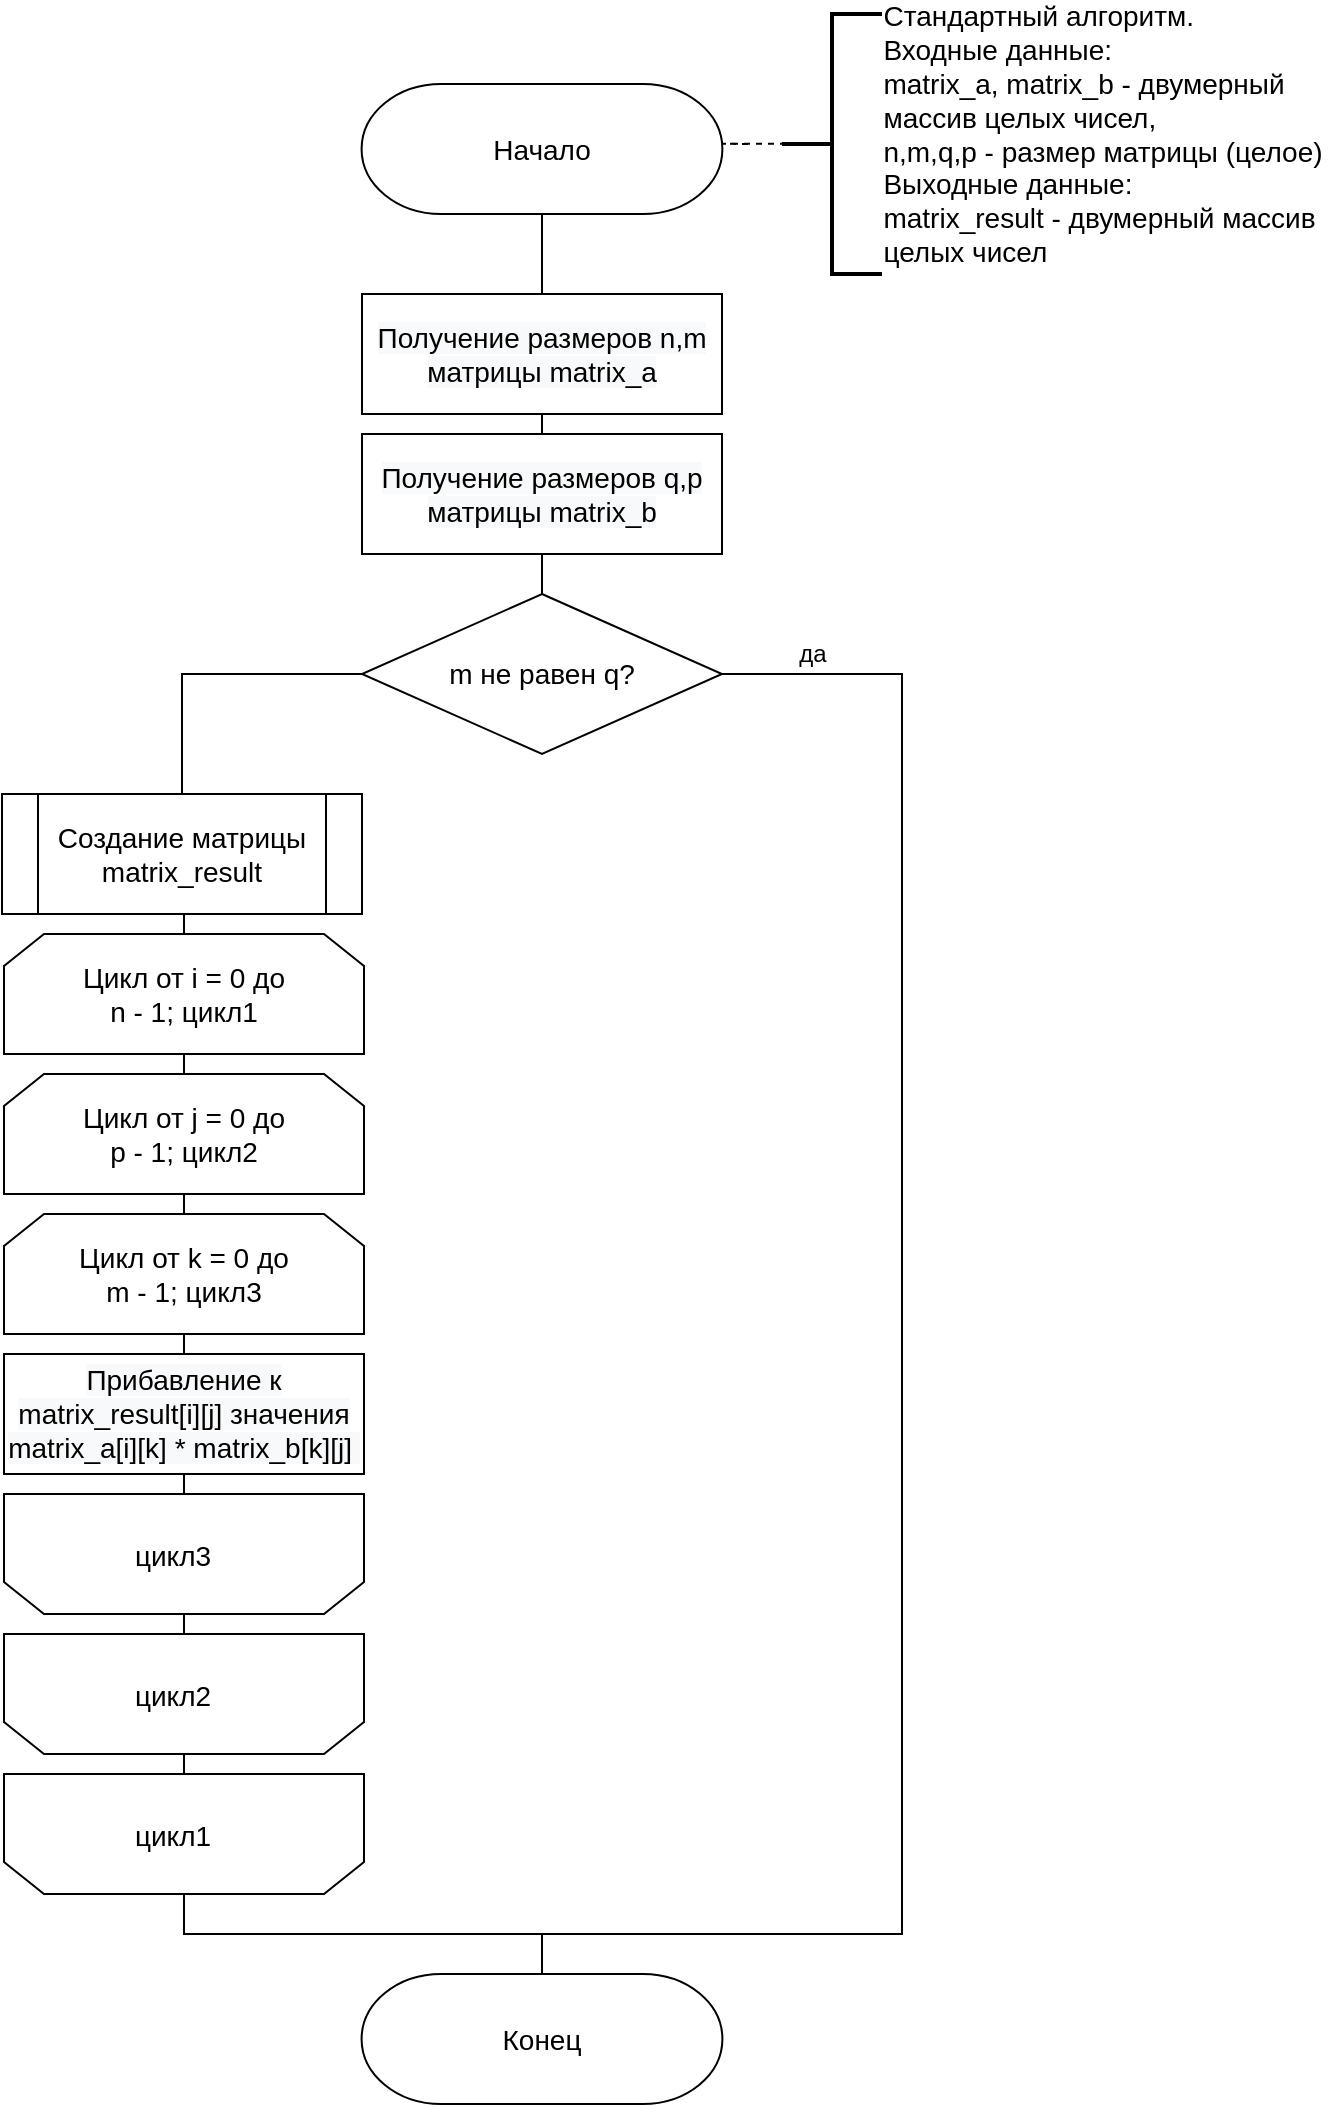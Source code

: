 <mxfile version="14.9.6" type="device" pages="8"><diagram id="sOwXNo4gJWNCMrmPWi1B" name="Классический"><mxGraphModel dx="1024" dy="592" grid="1" gridSize="10" guides="1" tooltips="1" connect="1" arrows="1" fold="1" page="1" pageScale="1" pageWidth="827" pageHeight="1169" math="0" shadow="0"><root><mxCell id="0"/><mxCell id="1" parent="0"/><mxCell id="Q01dxiyfg7ZCzbTUePjS-45" style="edgeStyle=orthogonalEdgeStyle;rounded=0;orthogonalLoop=1;jettySize=auto;html=1;exitX=0.5;exitY=1;exitDx=0;exitDy=0;exitPerimeter=0;entryX=0.5;entryY=0;entryDx=0;entryDy=0;endArrow=none;endFill=0;" parent="1" source="Q01dxiyfg7ZCzbTUePjS-1" target="Q01dxiyfg7ZCzbTUePjS-16" edge="1"><mxGeometry relative="1" as="geometry"/></mxCell><mxCell id="Q01dxiyfg7ZCzbTUePjS-1" value="&lt;span style=&quot;font-size: 14px&quot;&gt;Начало&lt;/span&gt;" style="strokeWidth=1;html=1;shape=stencil(xVVNb4MwDP01HJmAaFV7nFh37GWTdnapC1FDgpysH/9+gYBaSukgl0kc8Hvwnu3YSsBSXUCFQRJJKDFg70GSfCGVXIJRZAPLFA5eRC48uXC1dCHoCjPjsCMQh61Ax2hD6oAnvjOtApcFEjc1y9ZB9Ga/qR+WZkpKK8KV1D3mhrdiwKX9Nzo7sejl1dlc2thFlXUo0SD10GtxGwcEyYe3UzzN6dPDqV9R5/uX0/d8p9jPae3TvfjeLJ7YwY1HYQ/slquJB+Zl16nPr86rmQO7ydWN2LHUImMLyNItZIec1I/cPUyygnq5B0RHl+qI1+zZ3Xw/q79TEFzeKCyW8xWAMvtC3eC3k06Xfk7nEM5ch6QM1G3o6QugHEOrE+4F5D1KnxCrG7g9+8fpLjwqvuvZNIl/LNnnjDOhND7ZBIsP5qxBR4aTpXtF+GRq91wIdzuNLcRAoEHdXdkAvw==);whiteSpace=wrap;" parent="1" vertex="1"><mxGeometry x="260" y="75" width="260" height="65" as="geometry"/></mxCell><mxCell id="Q01dxiyfg7ZCzbTUePjS-41" style="edgeStyle=orthogonalEdgeStyle;rounded=0;orthogonalLoop=1;jettySize=auto;html=1;exitX=0.5;exitY=1;exitDx=0;exitDy=0;entryX=0.5;entryY=0;entryDx=0;entryDy=0;endArrow=none;endFill=0;" parent="1" source="Q01dxiyfg7ZCzbTUePjS-2" target="Q01dxiyfg7ZCzbTUePjS-11" edge="1"><mxGeometry relative="1" as="geometry"/></mxCell><mxCell id="Q01dxiyfg7ZCzbTUePjS-2" value="&lt;font style=&quot;font-size: 14px&quot;&gt;Цикл от i = 0 до &lt;br&gt;n - 1; цикл1&lt;/font&gt;" style="shape=loopLimit;whiteSpace=wrap;html=1;" parent="1" vertex="1"><mxGeometry x="121" y="500" width="180" height="60" as="geometry"/></mxCell><mxCell id="Q01dxiyfg7ZCzbTUePjS-4" value="" style="strokeWidth=2;html=1;shape=mxgraph.flowchart.annotation_2;align=left;labelPosition=right;pointerEvents=1;" parent="1" vertex="1"><mxGeometry x="510" y="40" width="50" height="130" as="geometry"/></mxCell><mxCell id="Q01dxiyfg7ZCzbTUePjS-5" value="&lt;div style=&quot;text-align: left&quot;&gt;&lt;span style=&quot;font-size: 14px&quot;&gt;Стандартный алгоритм.&lt;/span&gt;&lt;/div&gt;&lt;font style=&quot;font-size: 14px&quot;&gt;&lt;div style=&quot;text-align: left&quot;&gt;&lt;span&gt;Входные данные:&lt;/span&gt;&lt;/div&gt;&lt;div style=&quot;text-align: left&quot;&gt;&lt;span&gt;matrix_a, matrix_b - двумерный&amp;nbsp;&lt;/span&gt;&lt;/div&gt;&lt;div style=&quot;text-align: left&quot;&gt;&lt;span&gt;массив&amp;nbsp;&lt;/span&gt;&lt;span&gt;целых чисел,&lt;/span&gt;&lt;/div&gt;&lt;div style=&quot;text-align: left&quot;&gt;&lt;span&gt;n,m,q,p - размер матрицы (целое)&lt;/span&gt;&lt;/div&gt;&lt;div style=&quot;text-align: left&quot;&gt;&lt;span&gt;Выходные данные:&lt;/span&gt;&lt;/div&gt;&lt;div style=&quot;text-align: left&quot;&gt;&lt;span&gt;matrix_result - двумерный массив&lt;/span&gt;&lt;/div&gt;&lt;div style=&quot;text-align: left&quot;&gt;&lt;span&gt;целых чисел&lt;/span&gt;&lt;/div&gt;&lt;/font&gt;" style="text;html=1;align=center;verticalAlign=middle;resizable=0;points=[];autosize=1;strokeColor=none;" parent="1" vertex="1"><mxGeometry x="555" y="45" width="230" height="110" as="geometry"/></mxCell><mxCell id="Q01dxiyfg7ZCzbTUePjS-6" value="" style="edgeStyle=orthogonalEdgeStyle;rounded=0;orthogonalLoop=1;jettySize=auto;html=1;dashed=1;endArrow=none;endFill=0;" parent="1" edge="1"><mxGeometry relative="1" as="geometry"><mxPoint x="523.99" y="104.9" as="sourcePoint"/><mxPoint x="493.99" y="105" as="targetPoint"/><Array as="points"><mxPoint x="479.99" y="104.9"/></Array></mxGeometry></mxCell><mxCell id="Q01dxiyfg7ZCzbTUePjS-40" style="edgeStyle=orthogonalEdgeStyle;rounded=0;orthogonalLoop=1;jettySize=auto;html=1;exitX=0.5;exitY=1;exitDx=0;exitDy=0;entryX=0.5;entryY=0;entryDx=0;entryDy=0;endArrow=none;endFill=0;" parent="1" source="Q01dxiyfg7ZCzbTUePjS-11" target="Q01dxiyfg7ZCzbTUePjS-12" edge="1"><mxGeometry relative="1" as="geometry"/></mxCell><mxCell id="Q01dxiyfg7ZCzbTUePjS-11" value="&lt;font style=&quot;font-size: 14px&quot;&gt;Цикл от j = 0 до &lt;br&gt;p - 1; цикл2&lt;/font&gt;" style="shape=loopLimit;whiteSpace=wrap;html=1;" parent="1" vertex="1"><mxGeometry x="121" y="570" width="180" height="60" as="geometry"/></mxCell><mxCell id="Q01dxiyfg7ZCzbTUePjS-39" style="edgeStyle=orthogonalEdgeStyle;rounded=0;orthogonalLoop=1;jettySize=auto;html=1;exitX=0.5;exitY=1;exitDx=0;exitDy=0;entryX=0.5;entryY=0;entryDx=0;entryDy=0;endArrow=none;endFill=0;" parent="1" source="Q01dxiyfg7ZCzbTUePjS-12" target="Q01dxiyfg7ZCzbTUePjS-20" edge="1"><mxGeometry relative="1" as="geometry"/></mxCell><mxCell id="Q01dxiyfg7ZCzbTUePjS-12" value="&lt;font style=&quot;font-size: 14px&quot;&gt;Цикл от k = 0 до &lt;br&gt;m - 1; цикл3&lt;/font&gt;" style="shape=loopLimit;whiteSpace=wrap;html=1;" parent="1" vertex="1"><mxGeometry x="121" y="640" width="180" height="60" as="geometry"/></mxCell><mxCell id="Q01dxiyfg7ZCzbTUePjS-42" style="edgeStyle=orthogonalEdgeStyle;rounded=0;orthogonalLoop=1;jettySize=auto;html=1;exitX=0.5;exitY=1;exitDx=0;exitDy=0;entryX=0.5;entryY=0;entryDx=0;entryDy=0;endArrow=none;endFill=0;" parent="1" source="Q01dxiyfg7ZCzbTUePjS-14" target="Q01dxiyfg7ZCzbTUePjS-2" edge="1"><mxGeometry relative="1" as="geometry"/></mxCell><mxCell id="Q01dxiyfg7ZCzbTUePjS-14" value="&lt;font style=&quot;font-size: 14px&quot;&gt;Создание матрицы&lt;br&gt;matrix_result&lt;/font&gt;" style="shape=process;whiteSpace=wrap;html=1;backgroundOutline=1;" parent="1" vertex="1"><mxGeometry x="120" y="430" width="180" height="60" as="geometry"/></mxCell><mxCell id="Q01dxiyfg7ZCzbTUePjS-43" style="edgeStyle=orthogonalEdgeStyle;rounded=0;orthogonalLoop=1;jettySize=auto;html=1;exitX=0.5;exitY=1;exitDx=0;exitDy=0;entryX=0.5;entryY=0;entryDx=0;entryDy=0;endArrow=none;endFill=0;" parent="1" source="Q01dxiyfg7ZCzbTUePjS-15" target="Q01dxiyfg7ZCzbTUePjS-17" edge="1"><mxGeometry relative="1" as="geometry"/></mxCell><mxCell id="Q01dxiyfg7ZCzbTUePjS-15" value="&lt;span style=&quot;color: rgb(0 , 0 , 0) ; font-family: &amp;#34;helvetica&amp;#34; ; font-size: 14px ; font-style: normal ; font-weight: 400 ; letter-spacing: normal ; text-align: center ; text-indent: 0px ; text-transform: none ; word-spacing: 0px ; background-color: rgb(248 , 249 , 250) ; display: inline ; float: none&quot;&gt;Получение размеров q,p матрицы matrix_b&lt;/span&gt;" style="rounded=0;whiteSpace=wrap;html=1;" parent="1" vertex="1"><mxGeometry x="300" y="250" width="180" height="60" as="geometry"/></mxCell><mxCell id="Q01dxiyfg7ZCzbTUePjS-44" style="edgeStyle=orthogonalEdgeStyle;rounded=0;orthogonalLoop=1;jettySize=auto;html=1;exitX=0.5;exitY=1;exitDx=0;exitDy=0;endArrow=none;endFill=0;" parent="1" source="Q01dxiyfg7ZCzbTUePjS-16" target="Q01dxiyfg7ZCzbTUePjS-15" edge="1"><mxGeometry relative="1" as="geometry"><Array as="points"><mxPoint x="390" y="250"/><mxPoint x="390" y="250"/></Array></mxGeometry></mxCell><mxCell id="Q01dxiyfg7ZCzbTUePjS-16" value="&lt;span style=&quot;color: rgb(0 , 0 , 0) ; font-family: &amp;#34;helvetica&amp;#34; ; font-size: 14px ; font-style: normal ; font-weight: 400 ; letter-spacing: normal ; text-align: center ; text-indent: 0px ; text-transform: none ; word-spacing: 0px ; background-color: rgb(248 , 249 , 250) ; display: inline ; float: none&quot;&gt;Получение размеров n,m матрицы matrix_a&lt;/span&gt;" style="rounded=0;whiteSpace=wrap;html=1;" parent="1" vertex="1"><mxGeometry x="300" y="180" width="180" height="60" as="geometry"/></mxCell><mxCell id="Q01dxiyfg7ZCzbTUePjS-18" style="edgeStyle=orthogonalEdgeStyle;rounded=0;orthogonalLoop=1;jettySize=auto;html=1;exitX=0;exitY=0.5;exitDx=0;exitDy=0;entryX=0.5;entryY=0;entryDx=0;entryDy=0;endArrow=none;endFill=0;" parent="1" source="Q01dxiyfg7ZCzbTUePjS-17" target="Q01dxiyfg7ZCzbTUePjS-14" edge="1"><mxGeometry relative="1" as="geometry"/></mxCell><mxCell id="Q01dxiyfg7ZCzbTUePjS-46" style="edgeStyle=orthogonalEdgeStyle;rounded=0;orthogonalLoop=1;jettySize=auto;html=1;exitX=1;exitY=0.5;exitDx=0;exitDy=0;endArrow=none;endFill=0;" parent="1" source="Q01dxiyfg7ZCzbTUePjS-17" edge="1"><mxGeometry relative="1" as="geometry"><mxPoint x="390" y="1020.0" as="targetPoint"/><Array as="points"><mxPoint x="570" y="370"/><mxPoint x="570" y="1000"/><mxPoint x="390" y="1000"/></Array></mxGeometry></mxCell><mxCell id="Q01dxiyfg7ZCzbTUePjS-17" value="&lt;font style=&quot;font-size: 14px&quot;&gt;m не равен q?&lt;/font&gt;" style="rhombus;whiteSpace=wrap;html=1;" parent="1" vertex="1"><mxGeometry x="300" y="330" width="180" height="80" as="geometry"/></mxCell><mxCell id="Q01dxiyfg7ZCzbTUePjS-38" style="edgeStyle=orthogonalEdgeStyle;rounded=0;orthogonalLoop=1;jettySize=auto;html=1;exitX=0.5;exitY=1;exitDx=0;exitDy=0;entryX=0.5;entryY=1;entryDx=0;entryDy=0;endArrow=none;endFill=0;" parent="1" source="Q01dxiyfg7ZCzbTUePjS-20" target="Q01dxiyfg7ZCzbTUePjS-21" edge="1"><mxGeometry relative="1" as="geometry"/></mxCell><mxCell id="Q01dxiyfg7ZCzbTUePjS-20" value="&lt;span style=&quot;color: rgb(0 , 0 , 0) ; font-family: &amp;#34;helvetica&amp;#34; ; font-size: 14px ; font-style: normal ; font-weight: 400 ; letter-spacing: normal ; text-align: center ; text-indent: 0px ; text-transform: none ; word-spacing: 0px ; background-color: rgb(248 , 249 , 250) ; display: inline ; float: none&quot;&gt;Прибавление к matrix_result[i][j] значения matrix_a[i][k] * matrix_b[k][j]&amp;nbsp;&lt;/span&gt;" style="rounded=0;whiteSpace=wrap;html=1;" parent="1" vertex="1"><mxGeometry x="121" y="710" width="180" height="60" as="geometry"/></mxCell><mxCell id="Q01dxiyfg7ZCzbTUePjS-25" value="" style="group" parent="1" vertex="1" connectable="0"><mxGeometry x="121" y="850" width="180" height="60" as="geometry"/></mxCell><mxCell id="Q01dxiyfg7ZCzbTUePjS-22" value="" style="shape=loopLimit;whiteSpace=wrap;html=1;rotation=-180;" parent="Q01dxiyfg7ZCzbTUePjS-25" vertex="1"><mxGeometry width="180" height="60" as="geometry"/></mxCell><mxCell id="Q01dxiyfg7ZCzbTUePjS-24" value="&lt;font style=&quot;font-size: 14px&quot;&gt;цикл2&lt;/font&gt;" style="text;html=1;align=center;verticalAlign=middle;resizable=0;points=[];autosize=1;strokeColor=none;" parent="Q01dxiyfg7ZCzbTUePjS-25" vertex="1"><mxGeometry x="59" y="21.429" width="50" height="20" as="geometry"/></mxCell><mxCell id="Q01dxiyfg7ZCzbTUePjS-26" value="" style="group" parent="1" vertex="1" connectable="0"><mxGeometry x="121" y="780" width="180" height="60" as="geometry"/></mxCell><mxCell id="Q01dxiyfg7ZCzbTUePjS-21" value="" style="shape=loopLimit;whiteSpace=wrap;html=1;rotation=-180;" parent="Q01dxiyfg7ZCzbTUePjS-26" vertex="1"><mxGeometry width="180" height="60" as="geometry"/></mxCell><mxCell id="Q01dxiyfg7ZCzbTUePjS-23" value="&lt;font style=&quot;font-size: 14px&quot;&gt;цикл3&lt;/font&gt;" style="text;html=1;align=center;verticalAlign=middle;resizable=0;points=[];autosize=1;strokeColor=none;" parent="Q01dxiyfg7ZCzbTUePjS-26" vertex="1"><mxGeometry x="59" y="21.429" width="50" height="20" as="geometry"/></mxCell><mxCell id="Q01dxiyfg7ZCzbTUePjS-27" value="" style="group" parent="1" vertex="1" connectable="0"><mxGeometry x="121" y="920" width="180" height="60" as="geometry"/></mxCell><mxCell id="Q01dxiyfg7ZCzbTUePjS-28" value="" style="shape=loopLimit;whiteSpace=wrap;html=1;rotation=-180;" parent="Q01dxiyfg7ZCzbTUePjS-27" vertex="1"><mxGeometry width="180" height="60" as="geometry"/></mxCell><mxCell id="Q01dxiyfg7ZCzbTUePjS-29" value="&lt;font style=&quot;font-size: 14px&quot;&gt;цикл1&lt;/font&gt;" style="text;html=1;align=center;verticalAlign=middle;resizable=0;points=[];autosize=1;strokeColor=none;" parent="Q01dxiyfg7ZCzbTUePjS-27" vertex="1"><mxGeometry x="59" y="21.429" width="50" height="20" as="geometry"/></mxCell><mxCell id="Q01dxiyfg7ZCzbTUePjS-34" value="&lt;span style=&quot;font-size: 14px&quot;&gt;Конец&lt;/span&gt;" style="strokeWidth=1;html=1;shape=stencil(xVVNb4MwDP01HJmAaFV7nFh37GWTdnapC1FDgpysH/9+gYBaSukgl0kc8Hvwnu3YSsBSXUCFQRJJKDFg70GSfCGVXIJRZAPLFA5eRC48uXC1dCHoCjPjsCMQh61Ax2hD6oAnvjOtApcFEjc1y9ZB9Ga/qR+WZkpKK8KV1D3mhrdiwKX9Nzo7sejl1dlc2thFlXUo0SD10GtxGwcEyYe3UzzN6dPDqV9R5/uX0/d8p9jPae3TvfjeLJ7YwY1HYQ/slquJB+Zl16nPr86rmQO7ydWN2LHUImMLyNItZIec1I/cPUyygnq5B0RHl+qI1+zZ3Xw/q79TEFzeKCyW8xWAMvtC3eC3k06Xfk7nEM5ch6QM1G3o6QugHEOrE+4F5D1KnxCrG7g9+8fpLjwqvuvZNIl/LNnnjDOhND7ZBIsP5qxBR4aTpXtF+GRq91wIdzuNLcRAoEHdXdkAvw==);whiteSpace=wrap;" parent="1" vertex="1"><mxGeometry x="260" y="1020" width="260" height="65" as="geometry"/></mxCell><mxCell id="Q01dxiyfg7ZCzbTUePjS-35" style="edgeStyle=orthogonalEdgeStyle;rounded=0;orthogonalLoop=1;jettySize=auto;html=1;exitX=0.5;exitY=0;exitDx=0;exitDy=0;entryX=0.5;entryY=0;entryDx=0;entryDy=0;entryPerimeter=0;endArrow=none;endFill=0;" parent="1" source="Q01dxiyfg7ZCzbTUePjS-28" target="Q01dxiyfg7ZCzbTUePjS-34" edge="1"><mxGeometry relative="1" as="geometry"/></mxCell><mxCell id="Q01dxiyfg7ZCzbTUePjS-36" style="edgeStyle=orthogonalEdgeStyle;rounded=0;orthogonalLoop=1;jettySize=auto;html=1;exitX=0.5;exitY=0;exitDx=0;exitDy=0;entryX=0.5;entryY=1;entryDx=0;entryDy=0;endArrow=none;endFill=0;" parent="1" source="Q01dxiyfg7ZCzbTUePjS-22" target="Q01dxiyfg7ZCzbTUePjS-28" edge="1"><mxGeometry relative="1" as="geometry"/></mxCell><mxCell id="Q01dxiyfg7ZCzbTUePjS-37" style="edgeStyle=orthogonalEdgeStyle;rounded=0;orthogonalLoop=1;jettySize=auto;html=1;exitX=0.5;exitY=0;exitDx=0;exitDy=0;entryX=0.5;entryY=1;entryDx=0;entryDy=0;endArrow=none;endFill=0;" parent="1" source="Q01dxiyfg7ZCzbTUePjS-21" target="Q01dxiyfg7ZCzbTUePjS-22" edge="1"><mxGeometry relative="1" as="geometry"/></mxCell><mxCell id="Q01dxiyfg7ZCzbTUePjS-47" value="да" style="text;html=1;align=center;verticalAlign=middle;resizable=0;points=[];autosize=1;strokeColor=none;" parent="1" vertex="1"><mxGeometry x="510" y="350" width="30" height="20" as="geometry"/></mxCell></root></mxGraphModel></diagram><diagram id="vAMkA0qscBy0zifHwDB0" name="Виноград_1"><mxGraphModel dx="1024" dy="592" grid="1" gridSize="10" guides="1" tooltips="1" connect="1" arrows="1" fold="1" page="1" pageScale="1" pageWidth="827" pageHeight="1169" math="0" shadow="0"><root><mxCell id="YmU1ZHG3wOnERIfeSdRq-0"/><mxCell id="YmU1ZHG3wOnERIfeSdRq-1" parent="YmU1ZHG3wOnERIfeSdRq-0"/><mxCell id="D4Jn7HzGVrADEO2BugDT-1" style="edgeStyle=orthogonalEdgeStyle;rounded=0;orthogonalLoop=1;jettySize=auto;html=1;exitX=0.5;exitY=1;exitDx=0;exitDy=0;exitPerimeter=0;entryX=0.5;entryY=0;entryDx=0;entryDy=0;endArrow=none;endFill=0;" parent="YmU1ZHG3wOnERIfeSdRq-1" source="ONXnJy2e0rh3KFH8HVbP-0" target="ONXnJy2e0rh3KFH8HVbP-4" edge="1"><mxGeometry relative="1" as="geometry"/></mxCell><mxCell id="ONXnJy2e0rh3KFH8HVbP-0" value="&lt;span style=&quot;font-size: 14px&quot;&gt;Начало&lt;/span&gt;" style="strokeWidth=1;html=1;shape=stencil(xVVNb4MwDP01HJmAaFV7nFh37GWTdnapC1FDgpysH/9+gYBaSukgl0kc8Hvwnu3YSsBSXUCFQRJJKDFg70GSfCGVXIJRZAPLFA5eRC48uXC1dCHoCjPjsCMQh61Ax2hD6oAnvjOtApcFEjc1y9ZB9Ga/qR+WZkpKK8KV1D3mhrdiwKX9Nzo7sejl1dlc2thFlXUo0SD10GtxGwcEyYe3UzzN6dPDqV9R5/uX0/d8p9jPae3TvfjeLJ7YwY1HYQ/slquJB+Zl16nPr86rmQO7ydWN2LHUImMLyNItZIec1I/cPUyygnq5B0RHl+qI1+zZ3Xw/q79TEFzeKCyW8xWAMvtC3eC3/9Cln9M5hDPXISkDdRt6+gIox9DqhHsBeY/SJ8TqBm7P/nG6C4+K73o2TeIfS/Y540wojU82weKDOWvQkeFk6V4RPpnaPRfC3U5jCzEQaFB3VzbALw==);whiteSpace=wrap;" parent="YmU1ZHG3wOnERIfeSdRq-1" vertex="1"><mxGeometry x="220" y="80" width="350" height="57.5" as="geometry"/></mxCell><mxCell id="ONXnJy2e0rh3KFH8HVbP-1" value="" style="strokeWidth=2;html=1;shape=mxgraph.flowchart.annotation_2;align=left;labelPosition=right;pointerEvents=1;" parent="YmU1ZHG3wOnERIfeSdRq-1" vertex="1"><mxGeometry x="510" y="40" width="50" height="130" as="geometry"/></mxCell><mxCell id="ONXnJy2e0rh3KFH8HVbP-2" value="&lt;div style=&quot;text-align: left&quot;&gt;&lt;span style=&quot;font-size: 14px&quot;&gt;Алгоритм Винограда.&lt;/span&gt;&lt;/div&gt;&lt;font style=&quot;font-size: 14px&quot;&gt;&lt;div style=&quot;text-align: left&quot;&gt;&lt;span&gt;Входные данные:&lt;/span&gt;&lt;/div&gt;&lt;div style=&quot;text-align: left&quot;&gt;&lt;span&gt;matrix_a, matrix_b - двумерный&amp;nbsp;&lt;/span&gt;&lt;/div&gt;&lt;div style=&quot;text-align: left&quot;&gt;&lt;span&gt;массив&amp;nbsp;&lt;/span&gt;&lt;span&gt;целых чисел,&lt;/span&gt;&lt;/div&gt;&lt;div style=&quot;text-align: left&quot;&gt;&lt;span&gt;n,m,q,p - размер матрицы (целое)&lt;/span&gt;&lt;/div&gt;&lt;div style=&quot;text-align: left&quot;&gt;&lt;span&gt;Выходные данные:&lt;/span&gt;&lt;/div&gt;&lt;div style=&quot;text-align: left&quot;&gt;&lt;span&gt;matrix_result - двумерный массив&lt;/span&gt;&lt;/div&gt;&lt;div style=&quot;text-align: left&quot;&gt;&lt;span&gt;целых чисел&lt;/span&gt;&lt;/div&gt;&lt;/font&gt;" style="text;html=1;align=center;verticalAlign=middle;resizable=0;points=[];autosize=1;strokeColor=none;" parent="YmU1ZHG3wOnERIfeSdRq-1" vertex="1"><mxGeometry x="555" y="45" width="230" height="110" as="geometry"/></mxCell><mxCell id="ONXnJy2e0rh3KFH8HVbP-3" value="" style="edgeStyle=orthogonalEdgeStyle;rounded=0;orthogonalLoop=1;jettySize=auto;html=1;dashed=1;endArrow=none;endFill=0;" parent="YmU1ZHG3wOnERIfeSdRq-1" edge="1"><mxGeometry relative="1" as="geometry"><mxPoint x="543.99" y="104.58" as="sourcePoint"/><mxPoint x="513.99" y="104.68" as="targetPoint"/><Array as="points"><mxPoint x="499.99" y="104.58"/></Array></mxGeometry></mxCell><mxCell id="D4Jn7HzGVrADEO2BugDT-2" style="edgeStyle=orthogonalEdgeStyle;rounded=0;orthogonalLoop=1;jettySize=auto;html=1;exitX=0.5;exitY=1;exitDx=0;exitDy=0;entryX=0.5;entryY=0;entryDx=0;entryDy=0;endArrow=none;endFill=0;" parent="YmU1ZHG3wOnERIfeSdRq-1" source="ONXnJy2e0rh3KFH8HVbP-4" target="D4Jn7HzGVrADEO2BugDT-0" edge="1"><mxGeometry relative="1" as="geometry"/></mxCell><mxCell id="ONXnJy2e0rh3KFH8HVbP-4" value="&lt;span style=&quot;color: rgb(0 , 0 , 0) ; font-family: &amp;#34;helvetica&amp;#34; ; font-size: 14px ; font-style: normal ; font-weight: 400 ; letter-spacing: normal ; text-align: center ; text-indent: 0px ; text-transform: none ; word-spacing: 0px ; background-color: rgb(248 , 249 , 250) ; display: inline ; float: none&quot;&gt;Получение размеров n,m матрицы matrix_a&lt;/span&gt;" style="rounded=0;whiteSpace=wrap;html=1;" parent="YmU1ZHG3wOnERIfeSdRq-1" vertex="1"><mxGeometry x="290" y="180" width="210" height="60" as="geometry"/></mxCell><mxCell id="UWCUfh6okYLMSBJKBKLG-1" style="edgeStyle=orthogonalEdgeStyle;rounded=0;orthogonalLoop=1;jettySize=auto;html=1;exitX=0.5;exitY=1;exitDx=0;exitDy=0;entryX=0.5;entryY=0;entryDx=0;entryDy=0;endArrow=none;endFill=0;" parent="YmU1ZHG3wOnERIfeSdRq-1" source="D4Jn7HzGVrADEO2BugDT-0" target="UWCUfh6okYLMSBJKBKLG-0" edge="1"><mxGeometry relative="1" as="geometry"/></mxCell><mxCell id="D4Jn7HzGVrADEO2BugDT-0" value="&lt;span style=&quot;color: rgb(0 , 0 , 0) ; font-family: &amp;#34;helvetica&amp;#34; ; font-size: 14px ; font-style: normal ; font-weight: 400 ; letter-spacing: normal ; text-align: center ; text-indent: 0px ; text-transform: none ; word-spacing: 0px ; background-color: rgb(248 , 249 , 250) ; display: inline ; float: none&quot;&gt;Получение размеров q,p матрицы matrix_b&lt;/span&gt;" style="rounded=0;whiteSpace=wrap;html=1;" parent="YmU1ZHG3wOnERIfeSdRq-1" vertex="1"><mxGeometry x="290" y="260" width="210" height="60" as="geometry"/></mxCell><mxCell id="fC61vd6_4AMRm_2bIZo8-1" style="edgeStyle=orthogonalEdgeStyle;rounded=0;orthogonalLoop=1;jettySize=auto;html=1;exitX=0;exitY=0.5;exitDx=0;exitDy=0;entryX=0.5;entryY=0;entryDx=0;entryDy=0;endArrow=none;endFill=0;" parent="YmU1ZHG3wOnERIfeSdRq-1" source="UWCUfh6okYLMSBJKBKLG-0" target="fC61vd6_4AMRm_2bIZo8-0" edge="1"><mxGeometry relative="1" as="geometry"/></mxCell><mxCell id="mjxnJ6e3iRdUV29OoqLC-16" style="edgeStyle=orthogonalEdgeStyle;rounded=0;orthogonalLoop=1;jettySize=auto;html=1;exitX=1;exitY=0.5;exitDx=0;exitDy=0;entryX=0.5;entryY=0;entryDx=0;entryDy=0;endArrow=none;endFill=0;" parent="YmU1ZHG3wOnERIfeSdRq-1" source="UWCUfh6okYLMSBJKBKLG-0" target="mjxnJ6e3iRdUV29OoqLC-15" edge="1"><mxGeometry relative="1" as="geometry"/></mxCell><mxCell id="UWCUfh6okYLMSBJKBKLG-0" value="&lt;font style=&quot;font-size: 14px&quot;&gt;m не равен q?&lt;/font&gt;" style="rhombus;whiteSpace=wrap;html=1;" parent="YmU1ZHG3wOnERIfeSdRq-1" vertex="1"><mxGeometry x="290" y="330" width="210" height="80" as="geometry"/></mxCell><mxCell id="mjxnJ6e3iRdUV29OoqLC-1" style="edgeStyle=orthogonalEdgeStyle;rounded=0;orthogonalLoop=1;jettySize=auto;html=1;exitX=0.5;exitY=1;exitDx=0;exitDy=0;entryX=0.5;entryY=0;entryDx=0;entryDy=0;endArrow=none;endFill=0;" parent="YmU1ZHG3wOnERIfeSdRq-1" source="fC61vd6_4AMRm_2bIZo8-0" edge="1"><mxGeometry relative="1" as="geometry"><mxPoint x="205" y="500" as="targetPoint"/></mxGeometry></mxCell><mxCell id="fC61vd6_4AMRm_2bIZo8-0" value="&lt;font style=&quot;font-size: 14px&quot;&gt;Создание матрицы&lt;br&gt;matrix_result&lt;/font&gt;" style="shape=process;whiteSpace=wrap;html=1;backgroundOutline=1;" parent="YmU1ZHG3wOnERIfeSdRq-1" vertex="1"><mxGeometry x="100" y="430" width="210" height="60" as="geometry"/></mxCell><mxCell id="mjxnJ6e3iRdUV29OoqLC-3" style="edgeStyle=orthogonalEdgeStyle;rounded=0;orthogonalLoop=1;jettySize=auto;html=1;exitX=0.5;exitY=1;exitDx=0;exitDy=0;entryX=0.5;entryY=0;entryDx=0;entryDy=0;endArrow=none;endFill=0;" parent="YmU1ZHG3wOnERIfeSdRq-1" source="2lOOyRrzHEg2A0A8q83u-0" target="A2vG3l2F7ID70zTh52C1-1" edge="1"><mxGeometry relative="1" as="geometry"/></mxCell><mxCell id="2lOOyRrzHEg2A0A8q83u-0" value="&lt;font style=&quot;font-size: 14px&quot;&gt;Цикл от i = 0 до &lt;br&gt;n - 1; цикл1&lt;/font&gt;" style="shape=loopLimit;whiteSpace=wrap;html=1;" parent="YmU1ZHG3wOnERIfeSdRq-1" vertex="1"><mxGeometry x="100" y="570" width="210" height="60" as="geometry"/></mxCell><mxCell id="mjxnJ6e3iRdUV29OoqLC-2" style="edgeStyle=orthogonalEdgeStyle;rounded=0;orthogonalLoop=1;jettySize=auto;html=1;exitX=0.5;exitY=1;exitDx=0;exitDy=0;entryX=0.5;entryY=0;entryDx=0;entryDy=0;endArrow=none;endFill=0;" parent="YmU1ZHG3wOnERIfeSdRq-1" target="2lOOyRrzHEg2A0A8q83u-0" edge="1"><mxGeometry relative="1" as="geometry"><mxPoint x="205" y="560" as="sourcePoint"/></mxGeometry></mxCell><mxCell id="mjxnJ6e3iRdUV29OoqLC-4" style="edgeStyle=orthogonalEdgeStyle;rounded=0;orthogonalLoop=1;jettySize=auto;html=1;exitX=0.5;exitY=1;exitDx=0;exitDy=0;entryX=0.5;entryY=0;entryDx=0;entryDy=0;endArrow=none;endFill=0;" parent="YmU1ZHG3wOnERIfeSdRq-1" source="A2vG3l2F7ID70zTh52C1-1" target="Se1jAQbxFHdYmn4-JQE4-0" edge="1"><mxGeometry relative="1" as="geometry"/></mxCell><mxCell id="A2vG3l2F7ID70zTh52C1-1" value="&lt;font style=&quot;font-size: 14px&quot;&gt;Цикл от j = 0 до &lt;br&gt;m / 2; цикл2&lt;/font&gt;" style="shape=loopLimit;whiteSpace=wrap;html=1;" parent="YmU1ZHG3wOnERIfeSdRq-1" vertex="1"><mxGeometry x="100" y="640" width="210" height="60" as="geometry"/></mxCell><mxCell id="mjxnJ6e3iRdUV29OoqLC-11" style="edgeStyle=orthogonalEdgeStyle;rounded=0;orthogonalLoop=1;jettySize=auto;html=1;exitX=0.5;exitY=1;exitDx=0;exitDy=0;entryX=0.5;entryY=1;entryDx=0;entryDy=0;endArrow=none;endFill=0;" parent="YmU1ZHG3wOnERIfeSdRq-1" source="Se1jAQbxFHdYmn4-JQE4-0" target="mjxnJ6e3iRdUV29OoqLC-5" edge="1"><mxGeometry relative="1" as="geometry"/></mxCell><mxCell id="Se1jAQbxFHdYmn4-JQE4-0" value="&lt;span style=&quot;color: rgb(0 , 0 , 0) ; font-family: &amp;#34;helvetica&amp;#34; ; font-size: 14px ; font-style: normal ; font-weight: 400 ; letter-spacing: normal ; text-align: center ; text-indent: 0px ; text-transform: none ; word-spacing: 0px ; background-color: rgb(248 , 249 , 250) ; display: inline ; float: none&quot;&gt;Присваивание mul_u[i] значение mul_u[i] + matrix_a[i][2*j] + matrix_a[i][2*j+1]&lt;/span&gt;" style="rounded=0;whiteSpace=wrap;html=1;" parent="YmU1ZHG3wOnERIfeSdRq-1" vertex="1"><mxGeometry x="100" y="710" width="210" height="60" as="geometry"/></mxCell><mxCell id="mjxnJ6e3iRdUV29OoqLC-7" value="" style="group" parent="YmU1ZHG3wOnERIfeSdRq-1" vertex="1" connectable="0"><mxGeometry x="100" y="780" width="210" height="60" as="geometry"/></mxCell><mxCell id="mjxnJ6e3iRdUV29OoqLC-5" value="" style="shape=loopLimit;whiteSpace=wrap;html=1;rotation=-180;" parent="mjxnJ6e3iRdUV29OoqLC-7" vertex="1"><mxGeometry width="210" height="60" as="geometry"/></mxCell><mxCell id="mjxnJ6e3iRdUV29OoqLC-6" value="&lt;font style=&quot;font-size: 14px&quot;&gt;цикл2&lt;/font&gt;" style="text;html=1;align=center;verticalAlign=middle;resizable=0;points=[];autosize=1;strokeColor=none;" parent="mjxnJ6e3iRdUV29OoqLC-7" vertex="1"><mxGeometry x="78.75" y="20" width="50" height="20" as="geometry"/></mxCell><mxCell id="mjxnJ6e3iRdUV29OoqLC-8" value="" style="group" parent="YmU1ZHG3wOnERIfeSdRq-1" vertex="1" connectable="0"><mxGeometry x="100" y="850" width="210" height="60" as="geometry"/></mxCell><mxCell id="mjxnJ6e3iRdUV29OoqLC-9" value="" style="shape=loopLimit;whiteSpace=wrap;html=1;rotation=-180;" parent="mjxnJ6e3iRdUV29OoqLC-8" vertex="1"><mxGeometry width="210" height="60" as="geometry"/></mxCell><mxCell id="mjxnJ6e3iRdUV29OoqLC-10" value="&lt;font style=&quot;font-size: 14px&quot;&gt;цикл1&lt;/font&gt;" style="text;html=1;align=center;verticalAlign=middle;resizable=0;points=[];autosize=1;strokeColor=none;" parent="mjxnJ6e3iRdUV29OoqLC-8" vertex="1"><mxGeometry x="78.75" y="20" width="50" height="20" as="geometry"/></mxCell><mxCell id="mjxnJ6e3iRdUV29OoqLC-12" style="edgeStyle=orthogonalEdgeStyle;rounded=0;orthogonalLoop=1;jettySize=auto;html=1;exitX=0.5;exitY=0;exitDx=0;exitDy=0;entryX=0.5;entryY=1;entryDx=0;entryDy=0;endArrow=none;endFill=0;" parent="YmU1ZHG3wOnERIfeSdRq-1" source="mjxnJ6e3iRdUV29OoqLC-5" target="mjxnJ6e3iRdUV29OoqLC-9" edge="1"><mxGeometry relative="1" as="geometry"/></mxCell><mxCell id="mjxnJ6e3iRdUV29OoqLC-13" value="&lt;font style=&quot;font-size: 14px&quot;&gt;А&lt;/font&gt;" style="ellipse;whiteSpace=wrap;html=1;aspect=fixed;" parent="YmU1ZHG3wOnERIfeSdRq-1" vertex="1"><mxGeometry x="175" y="930" width="60" height="60" as="geometry"/></mxCell><mxCell id="mjxnJ6e3iRdUV29OoqLC-14" style="edgeStyle=orthogonalEdgeStyle;rounded=0;orthogonalLoop=1;jettySize=auto;html=1;exitX=0.5;exitY=0;exitDx=0;exitDy=0;entryX=0.5;entryY=0;entryDx=0;entryDy=0;endArrow=none;endFill=0;" parent="YmU1ZHG3wOnERIfeSdRq-1" source="mjxnJ6e3iRdUV29OoqLC-9" target="mjxnJ6e3iRdUV29OoqLC-13" edge="1"><mxGeometry relative="1" as="geometry"/></mxCell><mxCell id="mjxnJ6e3iRdUV29OoqLC-15" value="&lt;font style=&quot;font-size: 14px&quot;&gt;Б&lt;/font&gt;" style="ellipse;whiteSpace=wrap;html=1;aspect=fixed;" parent="YmU1ZHG3wOnERIfeSdRq-1" vertex="1"><mxGeometry x="570" y="930" width="60" height="60" as="geometry"/></mxCell><mxCell id="7_WoEi0WJISHgTNdOUA6-0" value="да" style="text;html=1;align=center;verticalAlign=middle;resizable=0;points=[];autosize=1;strokeColor=none;" parent="YmU1ZHG3wOnERIfeSdRq-1" vertex="1"><mxGeometry x="515" y="350" width="30" height="20" as="geometry"/></mxCell><mxCell id="xMHCID8Ag0jcNYjTdQU3-0" value="&#10;&#10;&lt;span style=&quot;color: rgb(0, 0, 0); font-family: helvetica; font-size: 14px; font-style: normal; font-weight: 400; letter-spacing: normal; text-align: center; text-indent: 0px; text-transform: none; word-spacing: 0px; background-color: rgb(248, 249, 250); display: inline; float: none;&quot;&gt;Создание массива mul_u размера n&amp;nbsp;&lt;/span&gt;&#10;&#10;" style="shape=process;whiteSpace=wrap;html=1;backgroundOutline=1;" parent="YmU1ZHG3wOnERIfeSdRq-1" vertex="1"><mxGeometry x="100" y="500" width="210" height="60" as="geometry"/></mxCell></root></mxGraphModel></diagram><diagram id="1d5sZNMtmFVYrAImfngO" name="Виноград_2"><mxGraphModel dx="1024" dy="592" grid="1" gridSize="10" guides="1" tooltips="1" connect="1" arrows="1" fold="1" page="1" pageScale="1" pageWidth="827" pageHeight="1169" math="0" shadow="0"><root><mxCell id="oNNzWFEcqPdi29zW3i2L-0"/><mxCell id="oNNzWFEcqPdi29zW3i2L-1" parent="oNNzWFEcqPdi29zW3i2L-0"/><mxCell id="QIMhskOcODvVPHuEJ_YN-10" style="edgeStyle=orthogonalEdgeStyle;rounded=0;orthogonalLoop=1;jettySize=auto;html=1;exitX=0.5;exitY=1;exitDx=0;exitDy=0;entryX=0.5;entryY=0;entryDx=0;entryDy=0;endArrow=none;endFill=0;" parent="oNNzWFEcqPdi29zW3i2L-1" source="DREpzp5oqnH6mizQSLGc-0" edge="1"><mxGeometry relative="1" as="geometry"><mxPoint x="445" y="110" as="targetPoint"/></mxGeometry></mxCell><mxCell id="DREpzp5oqnH6mizQSLGc-0" value="&lt;font style=&quot;font-size: 14px&quot;&gt;А&lt;/font&gt;" style="ellipse;whiteSpace=wrap;html=1;aspect=fixed;" parent="oNNzWFEcqPdi29zW3i2L-1" vertex="1"><mxGeometry x="415" y="40" width="60" height="60" as="geometry"/></mxCell><mxCell id="QIMhskOcODvVPHuEJ_YN-12" style="edgeStyle=orthogonalEdgeStyle;rounded=0;orthogonalLoop=1;jettySize=auto;html=1;exitX=0.5;exitY=1;exitDx=0;exitDy=0;entryX=0.5;entryY=0;entryDx=0;entryDy=0;endArrow=none;endFill=0;" parent="oNNzWFEcqPdi29zW3i2L-1" source="QIMhskOcODvVPHuEJ_YN-0" target="QIMhskOcODvVPHuEJ_YN-2" edge="1"><mxGeometry relative="1" as="geometry"/></mxCell><mxCell id="QIMhskOcODvVPHuEJ_YN-0" value="&lt;font style=&quot;font-size: 14px&quot;&gt;Цикл от i = 0 до &lt;br&gt;p - 1; цикл3&lt;/font&gt;" style="shape=loopLimit;whiteSpace=wrap;html=1;" parent="oNNzWFEcqPdi29zW3i2L-1" vertex="1"><mxGeometry x="340" y="180" width="210" height="60" as="geometry"/></mxCell><mxCell id="QIMhskOcODvVPHuEJ_YN-11" style="edgeStyle=orthogonalEdgeStyle;rounded=0;orthogonalLoop=1;jettySize=auto;html=1;exitX=0.5;exitY=1;exitDx=0;exitDy=0;entryX=0.5;entryY=0;entryDx=0;entryDy=0;endArrow=none;endFill=0;" parent="oNNzWFEcqPdi29zW3i2L-1" target="QIMhskOcODvVPHuEJ_YN-0" edge="1"><mxGeometry relative="1" as="geometry"><mxPoint x="445" y="170" as="sourcePoint"/></mxGeometry></mxCell><mxCell id="QIMhskOcODvVPHuEJ_YN-13" style="edgeStyle=orthogonalEdgeStyle;rounded=0;orthogonalLoop=1;jettySize=auto;html=1;exitX=0.5;exitY=1;exitDx=0;exitDy=0;entryX=0.5;entryY=0;entryDx=0;entryDy=0;endArrow=none;endFill=0;" parent="oNNzWFEcqPdi29zW3i2L-1" source="QIMhskOcODvVPHuEJ_YN-2" target="QIMhskOcODvVPHuEJ_YN-3" edge="1"><mxGeometry relative="1" as="geometry"/></mxCell><mxCell id="QIMhskOcODvVPHuEJ_YN-2" value="&lt;font style=&quot;font-size: 14px&quot;&gt;Цикл от j = 0 до &lt;br&gt;m / 2; цикл4&lt;/font&gt;" style="shape=loopLimit;whiteSpace=wrap;html=1;" parent="oNNzWFEcqPdi29zW3i2L-1" vertex="1"><mxGeometry x="340" y="250" width="210" height="60" as="geometry"/></mxCell><mxCell id="QIMhskOcODvVPHuEJ_YN-14" style="edgeStyle=orthogonalEdgeStyle;rounded=0;orthogonalLoop=1;jettySize=auto;html=1;exitX=0.5;exitY=1;exitDx=0;exitDy=0;entryX=0.5;entryY=1;entryDx=0;entryDy=0;endArrow=none;endFill=0;" parent="oNNzWFEcqPdi29zW3i2L-1" source="QIMhskOcODvVPHuEJ_YN-3" target="QIMhskOcODvVPHuEJ_YN-5" edge="1"><mxGeometry relative="1" as="geometry"/></mxCell><mxCell id="QIMhskOcODvVPHuEJ_YN-3" value="&lt;span style=&quot;color: rgb(0 , 0 , 0) ; font-family: &amp;#34;helvetica&amp;#34; ; font-style: normal ; font-weight: 400 ; letter-spacing: normal ; text-align: center ; text-indent: 0px ; text-transform: none ; word-spacing: 0px ; background-color: rgb(248 , 249 , 250) ; display: inline ; float: none&quot;&gt;&lt;font style=&quot;font-size: 13px&quot;&gt;Присваивание mul_w[i] значение mul_w[i] + matrix_b[2*j][i] + matrix_b[2*j+1][i]&lt;/font&gt;&lt;/span&gt;" style="rounded=0;whiteSpace=wrap;html=1;" parent="oNNzWFEcqPdi29zW3i2L-1" vertex="1"><mxGeometry x="340" y="320" width="210" height="60" as="geometry"/></mxCell><mxCell id="QIMhskOcODvVPHuEJ_YN-4" value="" style="group" parent="oNNzWFEcqPdi29zW3i2L-1" vertex="1" connectable="0"><mxGeometry x="340" y="390" width="210" height="60" as="geometry"/></mxCell><mxCell id="QIMhskOcODvVPHuEJ_YN-5" value="" style="shape=loopLimit;whiteSpace=wrap;html=1;rotation=-180;" parent="QIMhskOcODvVPHuEJ_YN-4" vertex="1"><mxGeometry width="210" height="60" as="geometry"/></mxCell><mxCell id="QIMhskOcODvVPHuEJ_YN-6" value="&lt;font style=&quot;font-size: 14px&quot;&gt;цикл4&lt;/font&gt;" style="text;html=1;align=center;verticalAlign=middle;resizable=0;points=[];autosize=1;strokeColor=none;" parent="QIMhskOcODvVPHuEJ_YN-4" vertex="1"><mxGeometry x="78.75" y="20" width="50" height="20" as="geometry"/></mxCell><mxCell id="QIMhskOcODvVPHuEJ_YN-7" value="" style="group" parent="oNNzWFEcqPdi29zW3i2L-1" vertex="1" connectable="0"><mxGeometry x="340" y="460" width="210" height="60" as="geometry"/></mxCell><mxCell id="QIMhskOcODvVPHuEJ_YN-8" value="" style="shape=loopLimit;whiteSpace=wrap;html=1;rotation=-180;" parent="QIMhskOcODvVPHuEJ_YN-7" vertex="1"><mxGeometry width="210" height="60" as="geometry"/></mxCell><mxCell id="QIMhskOcODvVPHuEJ_YN-9" value="&lt;font style=&quot;font-size: 14px&quot;&gt;цикл3&lt;/font&gt;" style="text;html=1;align=center;verticalAlign=middle;resizable=0;points=[];autosize=1;strokeColor=none;" parent="QIMhskOcODvVPHuEJ_YN-7" vertex="1"><mxGeometry x="78.75" y="20" width="50" height="20" as="geometry"/></mxCell><mxCell id="QIMhskOcODvVPHuEJ_YN-15" style="edgeStyle=orthogonalEdgeStyle;rounded=0;orthogonalLoop=1;jettySize=auto;html=1;exitX=0.5;exitY=0;exitDx=0;exitDy=0;entryX=0.5;entryY=1;entryDx=0;entryDy=0;endArrow=none;endFill=0;" parent="oNNzWFEcqPdi29zW3i2L-1" source="QIMhskOcODvVPHuEJ_YN-5" target="QIMhskOcODvVPHuEJ_YN-8" edge="1"><mxGeometry relative="1" as="geometry"/></mxCell><mxCell id="igOSF5Gms6B9yc_5tOLe-4" style="edgeStyle=orthogonalEdgeStyle;rounded=0;orthogonalLoop=1;jettySize=auto;html=1;exitX=0.5;exitY=1;exitDx=0;exitDy=0;entryX=0.5;entryY=0;entryDx=0;entryDy=0;endArrow=none;endFill=0;" parent="oNNzWFEcqPdi29zW3i2L-1" source="igOSF5Gms6B9yc_5tOLe-0" target="igOSF5Gms6B9yc_5tOLe-1" edge="1"><mxGeometry relative="1" as="geometry"/></mxCell><mxCell id="igOSF5Gms6B9yc_5tOLe-0" value="&lt;font style=&quot;font-size: 14px&quot;&gt;Цикл от i = 0 до &lt;br&gt;n - 1; цикл5&lt;/font&gt;" style="shape=loopLimit;whiteSpace=wrap;html=1;" parent="oNNzWFEcqPdi29zW3i2L-1" vertex="1"><mxGeometry x="340" y="530" width="210" height="60" as="geometry"/></mxCell><mxCell id="igOSF5Gms6B9yc_5tOLe-6" style="edgeStyle=orthogonalEdgeStyle;rounded=0;orthogonalLoop=1;jettySize=auto;html=1;exitX=0.5;exitY=1;exitDx=0;exitDy=0;entryX=0.5;entryY=0;entryDx=0;entryDy=0;endArrow=none;endFill=0;" parent="oNNzWFEcqPdi29zW3i2L-1" source="igOSF5Gms6B9yc_5tOLe-1" target="igOSF5Gms6B9yc_5tOLe-5" edge="1"><mxGeometry relative="1" as="geometry"/></mxCell><mxCell id="igOSF5Gms6B9yc_5tOLe-1" value="&lt;font style=&quot;font-size: 14px&quot;&gt;Цикл от j = 0 до &lt;br&gt;p - 1; цикл6&lt;/font&gt;" style="shape=loopLimit;whiteSpace=wrap;html=1;" parent="oNNzWFEcqPdi29zW3i2L-1" vertex="1"><mxGeometry x="340" y="600" width="210" height="60" as="geometry"/></mxCell><mxCell id="igOSF5Gms6B9yc_5tOLe-3" style="edgeStyle=orthogonalEdgeStyle;rounded=0;orthogonalLoop=1;jettySize=auto;html=1;exitX=0.5;exitY=0;exitDx=0;exitDy=0;entryX=0.5;entryY=0;entryDx=0;entryDy=0;endArrow=none;endFill=0;" parent="oNNzWFEcqPdi29zW3i2L-1" source="QIMhskOcODvVPHuEJ_YN-8" target="igOSF5Gms6B9yc_5tOLe-0" edge="1"><mxGeometry relative="1" as="geometry"/></mxCell><mxCell id="igOSF5Gms6B9yc_5tOLe-8" style="edgeStyle=orthogonalEdgeStyle;rounded=0;orthogonalLoop=1;jettySize=auto;html=1;exitX=0.5;exitY=1;exitDx=0;exitDy=0;entryX=0.5;entryY=0;entryDx=0;entryDy=0;endArrow=none;endFill=0;" parent="oNNzWFEcqPdi29zW3i2L-1" source="igOSF5Gms6B9yc_5tOLe-5" target="igOSF5Gms6B9yc_5tOLe-7" edge="1"><mxGeometry relative="1" as="geometry"/></mxCell><mxCell id="igOSF5Gms6B9yc_5tOLe-5" value="&lt;span style=&quot;color: rgb(0 , 0 , 0) ; font-family: &amp;#34;helvetica&amp;#34; ; font-size: 14px ; font-style: normal ; font-weight: 400 ; letter-spacing: normal ; text-align: center ; text-indent: 0px ; text-transform: none ; word-spacing: 0px ; background-color: rgb(248 , 249 , 250) ; display: inline ; float: none&quot;&gt;Присваивание matrix_result[i][j] значение -mil_u[i] - mul_w[i]&lt;/span&gt;" style="rounded=0;whiteSpace=wrap;html=1;" parent="oNNzWFEcqPdi29zW3i2L-1" vertex="1"><mxGeometry x="340" y="670" width="210" height="60" as="geometry"/></mxCell><mxCell id="xGYIeQyBpof1oWUkfRdV-0" style="edgeStyle=orthogonalEdgeStyle;rounded=0;orthogonalLoop=1;jettySize=auto;html=1;exitX=0.5;exitY=1;exitDx=0;exitDy=0;entryX=0.5;entryY=0;entryDx=0;entryDy=0;endArrow=none;endFill=0;" parent="oNNzWFEcqPdi29zW3i2L-1" source="igOSF5Gms6B9yc_5tOLe-7" target="igOSF5Gms6B9yc_5tOLe-9" edge="1"><mxGeometry relative="1" as="geometry"/></mxCell><mxCell id="igOSF5Gms6B9yc_5tOLe-7" value="&lt;font style=&quot;font-size: 14px&quot;&gt;Цикл от k = 0 до &lt;br&gt;n / 2; цикл7&lt;/font&gt;" style="shape=loopLimit;whiteSpace=wrap;html=1;" parent="oNNzWFEcqPdi29zW3i2L-1" vertex="1"><mxGeometry x="340" y="740" width="210" height="60" as="geometry"/></mxCell><mxCell id="C7K3M3tb6GcQN69IssFy-0" style="edgeStyle=orthogonalEdgeStyle;rounded=0;orthogonalLoop=1;jettySize=auto;html=1;exitX=0.5;exitY=1;exitDx=0;exitDy=0;entryX=0.5;entryY=1;entryDx=0;entryDy=0;endArrow=none;endFill=0;" parent="oNNzWFEcqPdi29zW3i2L-1" source="igOSF5Gms6B9yc_5tOLe-9" target="vjBsCAhVzScUlA-biiuO-1" edge="1"><mxGeometry relative="1" as="geometry"/></mxCell><mxCell id="igOSF5Gms6B9yc_5tOLe-9" value="&lt;font style=&quot;font-size: 12px&quot;&gt;&lt;span style=&quot;color: rgb(0 , 0 , 0) ; font-family: &amp;#34;helvetica&amp;#34; ; font-style: normal ; font-weight: 400 ; letter-spacing: normal ; text-align: center ; text-indent: 0px ; text-transform: none ; word-spacing: 0px ; background-color: rgb(248 , 249 , 250) ; display: inline ; float: none&quot;&gt;Присваивание к matrix_result[i][j] значение&amp;nbsp;&lt;/span&gt;&lt;span style=&quot;font-family: &amp;#34;helvetica&amp;#34;&quot;&gt;matrix_result[i][j] + (matrix_a[i][2*k] + matrix_b[2*k+1][j]) * (matrix_a[i][2*k+1] + matrix_b[2*k][j])&lt;/span&gt;&lt;/font&gt;" style="rounded=0;whiteSpace=wrap;html=1;" parent="oNNzWFEcqPdi29zW3i2L-1" vertex="1"><mxGeometry x="340" y="810" width="210" height="60" as="geometry"/></mxCell><mxCell id="vjBsCAhVzScUlA-biiuO-0" value="" style="group" parent="oNNzWFEcqPdi29zW3i2L-1" vertex="1" connectable="0"><mxGeometry x="340" y="880" width="210" height="60" as="geometry"/></mxCell><mxCell id="vjBsCAhVzScUlA-biiuO-1" value="" style="shape=loopLimit;whiteSpace=wrap;html=1;rotation=-180;" parent="vjBsCAhVzScUlA-biiuO-0" vertex="1"><mxGeometry width="210" height="60" as="geometry"/></mxCell><mxCell id="vjBsCAhVzScUlA-biiuO-2" value="&lt;font style=&quot;font-size: 14px&quot;&gt;цикл7&lt;/font&gt;" style="text;html=1;align=center;verticalAlign=middle;resizable=0;points=[];autosize=1;strokeColor=none;" parent="vjBsCAhVzScUlA-biiuO-0" vertex="1"><mxGeometry x="78.75" y="20" width="50" height="20" as="geometry"/></mxCell><mxCell id="vjBsCAhVzScUlA-biiuO-3" value="" style="group" parent="oNNzWFEcqPdi29zW3i2L-1" vertex="1" connectable="0"><mxGeometry x="340" y="950" width="210" height="60" as="geometry"/></mxCell><mxCell id="vjBsCAhVzScUlA-biiuO-4" value="" style="shape=loopLimit;whiteSpace=wrap;html=1;rotation=-180;" parent="vjBsCAhVzScUlA-biiuO-3" vertex="1"><mxGeometry width="210" height="60" as="geometry"/></mxCell><mxCell id="vjBsCAhVzScUlA-biiuO-5" value="&lt;font style=&quot;font-size: 14px&quot;&gt;цикл6&lt;/font&gt;" style="text;html=1;align=center;verticalAlign=middle;resizable=0;points=[];autosize=1;strokeColor=none;" parent="vjBsCAhVzScUlA-biiuO-3" vertex="1"><mxGeometry x="78.75" y="20" width="50" height="20" as="geometry"/></mxCell><mxCell id="vjBsCAhVzScUlA-biiuO-6" value="" style="group" parent="oNNzWFEcqPdi29zW3i2L-1" vertex="1" connectable="0"><mxGeometry x="340" y="1020" width="210" height="60" as="geometry"/></mxCell><mxCell id="vjBsCAhVzScUlA-biiuO-7" value="" style="shape=loopLimit;whiteSpace=wrap;html=1;rotation=-180;" parent="vjBsCAhVzScUlA-biiuO-6" vertex="1"><mxGeometry width="210" height="60" as="geometry"/></mxCell><mxCell id="vjBsCAhVzScUlA-biiuO-8" value="&lt;font style=&quot;font-size: 14px&quot;&gt;цикл5&lt;/font&gt;" style="text;html=1;align=center;verticalAlign=middle;resizable=0;points=[];autosize=1;strokeColor=none;" parent="vjBsCAhVzScUlA-biiuO-6" vertex="1"><mxGeometry x="78.75" y="20" width="50" height="20" as="geometry"/></mxCell><mxCell id="vjBsCAhVzScUlA-biiuO-9" style="edgeStyle=orthogonalEdgeStyle;rounded=0;orthogonalLoop=1;jettySize=auto;html=1;exitX=0.5;exitY=0;exitDx=0;exitDy=0;entryX=0.5;entryY=1;entryDx=0;entryDy=0;endArrow=none;endFill=0;" parent="oNNzWFEcqPdi29zW3i2L-1" source="vjBsCAhVzScUlA-biiuO-1" target="vjBsCAhVzScUlA-biiuO-4" edge="1"><mxGeometry relative="1" as="geometry"/></mxCell><mxCell id="vjBsCAhVzScUlA-biiuO-10" style="edgeStyle=orthogonalEdgeStyle;rounded=0;orthogonalLoop=1;jettySize=auto;html=1;exitX=0.5;exitY=0;exitDx=0;exitDy=0;entryX=0.5;entryY=1;entryDx=0;entryDy=0;endArrow=none;endFill=0;" parent="oNNzWFEcqPdi29zW3i2L-1" source="vjBsCAhVzScUlA-biiuO-4" target="vjBsCAhVzScUlA-biiuO-7" edge="1"><mxGeometry relative="1" as="geometry"/></mxCell><mxCell id="vjBsCAhVzScUlA-biiuO-11" value="&lt;span style=&quot;font-size: 14px&quot;&gt;&amp;nbsp;В&lt;/span&gt;" style="ellipse;whiteSpace=wrap;html=1;aspect=fixed;" parent="oNNzWFEcqPdi29zW3i2L-1" vertex="1"><mxGeometry x="415" y="1090" width="60" height="60" as="geometry"/></mxCell><mxCell id="vjBsCAhVzScUlA-biiuO-13" style="edgeStyle=orthogonalEdgeStyle;rounded=0;orthogonalLoop=1;jettySize=auto;html=1;exitX=0.5;exitY=0;exitDx=0;exitDy=0;entryX=0.5;entryY=0;entryDx=0;entryDy=0;endArrow=none;endFill=0;" parent="oNNzWFEcqPdi29zW3i2L-1" source="vjBsCAhVzScUlA-biiuO-7" target="vjBsCAhVzScUlA-biiuO-11" edge="1"><mxGeometry relative="1" as="geometry"/></mxCell><mxCell id="ZP5U6ipmNdF21KomyK7v-1" value="&#10;&#10;&lt;span style=&quot;color: rgb(0, 0, 0); font-family: helvetica; font-size: 14px; font-style: normal; font-weight: 400; letter-spacing: normal; text-align: center; text-indent: 0px; text-transform: none; word-spacing: 0px; background-color: rgb(248, 249, 250); display: inline; float: none;&quot;&gt;Создание массива mul_w размера p&amp;nbsp;&lt;/span&gt;&#10;&#10;" style="shape=process;whiteSpace=wrap;html=1;backgroundOutline=1;" parent="oNNzWFEcqPdi29zW3i2L-1" vertex="1"><mxGeometry x="340" y="110" width="210" height="60" as="geometry"/></mxCell></root></mxGraphModel></diagram><diagram id="cn0zBl3i82CmTyPWLwfy" name="Виноград_3"><mxGraphModel dx="1205" dy="1865" grid="1" gridSize="10" guides="1" tooltips="1" connect="1" arrows="1" fold="1" page="1" pageScale="1" pageWidth="827" pageHeight="1169" math="0" shadow="0"><root><mxCell id="q8qxKxeDKrIAO3ft3xlp-0"/><mxCell id="q8qxKxeDKrIAO3ft3xlp-1" parent="q8qxKxeDKrIAO3ft3xlp-0"/><mxCell id="XCb_3Pp5cHJKVyf9z-uE-12" style="edgeStyle=orthogonalEdgeStyle;rounded=0;orthogonalLoop=1;jettySize=auto;html=1;exitX=0.5;exitY=1;exitDx=0;exitDy=0;entryX=0.5;entryY=0;entryDx=0;entryDy=0;endArrow=none;endFill=0;" edge="1" parent="q8qxKxeDKrIAO3ft3xlp-1" source="6I98XsE3D_CLHt31oO_6-0" target="Cz1n9n9tSA-s1peBuz-Z-0"><mxGeometry relative="1" as="geometry"/></mxCell><mxCell id="6I98XsE3D_CLHt31oO_6-0" value="&lt;span style=&quot;font-size: 14px&quot;&gt;&amp;nbsp;В&lt;/span&gt;" style="ellipse;whiteSpace=wrap;html=1;aspect=fixed;" vertex="1" parent="q8qxKxeDKrIAO3ft3xlp-1"><mxGeometry x="215" y="-1140" width="60" height="60" as="geometry"/></mxCell><mxCell id="XCb_3Pp5cHJKVyf9z-uE-10" style="edgeStyle=orthogonalEdgeStyle;rounded=0;orthogonalLoop=1;jettySize=auto;html=1;exitX=1;exitY=0.5;exitDx=0;exitDy=0;entryX=0.5;entryY=0;entryDx=0;entryDy=0;endArrow=none;endFill=0;" edge="1" parent="q8qxKxeDKrIAO3ft3xlp-1" source="Cz1n9n9tSA-s1peBuz-Z-0" target="yPDyGC_82Nl8iEegB679-0"><mxGeometry relative="1" as="geometry"/></mxCell><mxCell id="HKGGwb05h2aVTuj_96mT-3" style="edgeStyle=orthogonalEdgeStyle;rounded=0;orthogonalLoop=1;jettySize=auto;html=1;exitX=0;exitY=0.5;exitDx=0;exitDy=0;endArrow=none;endFill=0;" edge="1" parent="q8qxKxeDKrIAO3ft3xlp-1" source="Cz1n9n9tSA-s1peBuz-Z-0"><mxGeometry relative="1" as="geometry"><mxPoint x="320" y="-560" as="targetPoint"/><Array as="points"><mxPoint x="120" y="-1020"/><mxPoint x="120" y="-560"/><mxPoint x="320" y="-560"/></Array></mxGeometry></mxCell><mxCell id="Cz1n9n9tSA-s1peBuz-Z-0" value="&lt;font style=&quot;font-size: 14px&quot;&gt;m % 2 равен 1?&lt;/font&gt;" style="rhombus;whiteSpace=wrap;html=1;" vertex="1" parent="q8qxKxeDKrIAO3ft3xlp-1"><mxGeometry x="140" y="-1060" width="210" height="80" as="geometry"/></mxCell><mxCell id="XCb_3Pp5cHJKVyf9z-uE-8" style="edgeStyle=orthogonalEdgeStyle;rounded=0;orthogonalLoop=1;jettySize=auto;html=1;exitX=0.5;exitY=1;exitDx=0;exitDy=0;entryX=0.5;entryY=1;entryDx=0;entryDy=0;endArrow=none;endFill=0;" edge="1" parent="q8qxKxeDKrIAO3ft3xlp-1" source="fN3ZXKrh4mRgaRRl5Bqr-0" target="XCb_3Pp5cHJKVyf9z-uE-1"><mxGeometry relative="1" as="geometry"/></mxCell><mxCell id="fN3ZXKrh4mRgaRRl5Bqr-0" value="&lt;font style=&quot;font-size: 14px&quot;&gt;&lt;span style=&quot;color: rgb(0 , 0 , 0) ; font-family: &amp;#34;helvetica&amp;#34; ; font-style: normal ; font-weight: 400 ; letter-spacing: normal ; text-align: center ; text-indent: 0px ; text-transform: none ; word-spacing: 0px ; background-color: rgb(248 , 249 , 250) ; display: inline ; float: none&quot;&gt;Присваивание matrix_result[i][j] значение&amp;nbsp;&lt;/span&gt;&lt;span style=&quot;font-family: &amp;#34;helvetica&amp;#34;&quot;&gt;matrix_result[i][j] + matrix_a[i][m-1] * matrix_b[m-1][j]&lt;/span&gt;&lt;/font&gt;" style="rounded=0;whiteSpace=wrap;html=1;" vertex="1" parent="q8qxKxeDKrIAO3ft3xlp-1"><mxGeometry x="370" y="-830" width="210" height="60" as="geometry"/></mxCell><mxCell id="XCb_3Pp5cHJKVyf9z-uE-6" style="edgeStyle=orthogonalEdgeStyle;rounded=0;orthogonalLoop=1;jettySize=auto;html=1;exitX=0.5;exitY=1;exitDx=0;exitDy=0;entryX=0.5;entryY=0;entryDx=0;entryDy=0;endArrow=none;endFill=0;" edge="1" parent="q8qxKxeDKrIAO3ft3xlp-1" source="yPDyGC_82Nl8iEegB679-0" target="yPDyGC_82Nl8iEegB679-1"><mxGeometry relative="1" as="geometry"/></mxCell><mxCell id="yPDyGC_82Nl8iEegB679-0" value="&lt;font style=&quot;font-size: 14px&quot;&gt;Цикл от i = 0 до &lt;br&gt;n - 1; цикл8&lt;/font&gt;" style="shape=loopLimit;whiteSpace=wrap;html=1;" vertex="1" parent="q8qxKxeDKrIAO3ft3xlp-1"><mxGeometry x="370" y="-970" width="210" height="60" as="geometry"/></mxCell><mxCell id="XCb_3Pp5cHJKVyf9z-uE-7" style="edgeStyle=orthogonalEdgeStyle;rounded=0;orthogonalLoop=1;jettySize=auto;html=1;exitX=0.5;exitY=1;exitDx=0;exitDy=0;entryX=0.5;entryY=0;entryDx=0;entryDy=0;endArrow=none;endFill=0;" edge="1" parent="q8qxKxeDKrIAO3ft3xlp-1" source="yPDyGC_82Nl8iEegB679-1" target="fN3ZXKrh4mRgaRRl5Bqr-0"><mxGeometry relative="1" as="geometry"/></mxCell><mxCell id="yPDyGC_82Nl8iEegB679-1" value="&lt;font style=&quot;font-size: 14px&quot;&gt;Цикл от j = 0 до &lt;br&gt;p - 1; цикл9&lt;/font&gt;" style="shape=loopLimit;whiteSpace=wrap;html=1;" vertex="1" parent="q8qxKxeDKrIAO3ft3xlp-1"><mxGeometry x="370" y="-900" width="210" height="60" as="geometry"/></mxCell><mxCell id="XCb_3Pp5cHJKVyf9z-uE-0" value="" style="group" vertex="1" connectable="0" parent="q8qxKxeDKrIAO3ft3xlp-1"><mxGeometry x="370" y="-760" width="210" height="60" as="geometry"/></mxCell><mxCell id="XCb_3Pp5cHJKVyf9z-uE-1" value="" style="shape=loopLimit;whiteSpace=wrap;html=1;rotation=-180;" vertex="1" parent="XCb_3Pp5cHJKVyf9z-uE-0"><mxGeometry width="210" height="60" as="geometry"/></mxCell><mxCell id="XCb_3Pp5cHJKVyf9z-uE-2" value="&lt;font style=&quot;font-size: 14px&quot;&gt;цикл9&lt;/font&gt;" style="text;html=1;align=center;verticalAlign=middle;resizable=0;points=[];autosize=1;strokeColor=none;" vertex="1" parent="XCb_3Pp5cHJKVyf9z-uE-0"><mxGeometry x="78.75" y="20" width="50" height="20" as="geometry"/></mxCell><mxCell id="XCb_3Pp5cHJKVyf9z-uE-3" value="" style="group" vertex="1" connectable="0" parent="q8qxKxeDKrIAO3ft3xlp-1"><mxGeometry x="370" y="-690" width="210" height="60" as="geometry"/></mxCell><mxCell id="XCb_3Pp5cHJKVyf9z-uE-4" value="" style="shape=loopLimit;whiteSpace=wrap;html=1;rotation=-180;" vertex="1" parent="XCb_3Pp5cHJKVyf9z-uE-3"><mxGeometry width="210" height="60" as="geometry"/></mxCell><mxCell id="XCb_3Pp5cHJKVyf9z-uE-5" value="&lt;font style=&quot;font-size: 14px&quot;&gt;цикл8&lt;/font&gt;" style="text;html=1;align=center;verticalAlign=middle;resizable=0;points=[];autosize=1;strokeColor=none;" vertex="1" parent="XCb_3Pp5cHJKVyf9z-uE-3"><mxGeometry x="78.75" y="20" width="50" height="20" as="geometry"/></mxCell><mxCell id="XCb_3Pp5cHJKVyf9z-uE-9" style="edgeStyle=orthogonalEdgeStyle;rounded=0;orthogonalLoop=1;jettySize=auto;html=1;exitX=0.5;exitY=0;exitDx=0;exitDy=0;entryX=0.5;entryY=1;entryDx=0;entryDy=0;endArrow=none;endFill=0;" edge="1" parent="q8qxKxeDKrIAO3ft3xlp-1" source="XCb_3Pp5cHJKVyf9z-uE-1" target="XCb_3Pp5cHJKVyf9z-uE-4"><mxGeometry relative="1" as="geometry"/></mxCell><mxCell id="XCb_3Pp5cHJKVyf9z-uE-11" value="да" style="text;html=1;align=center;verticalAlign=middle;resizable=0;points=[];autosize=1;strokeColor=none;" vertex="1" parent="q8qxKxeDKrIAO3ft3xlp-1"><mxGeometry x="390" y="-1050" width="30" height="20" as="geometry"/></mxCell><mxCell id="HKGGwb05h2aVTuj_96mT-0" value="&lt;span style=&quot;font-size: 14px&quot;&gt;Конец&lt;/span&gt;" style="strokeWidth=1;html=1;shape=stencil(xVVNb4MwDP01HJmAaFV7nFh37GWTdnapC1FDgpysH/9+gYBaSukgl0kc8Hvwnu3YSsBSXUCFQRJJKDFg70GSfCGVXIJRZAPLFA5eRC48uXC1dCHoCjPjsCMQh61Ax2hD6oAnvjOtApcFEjc1y9ZB9Ga/qR+WZkpKK8KV1D3mhrdiwKX9Nzo7sejl1dlc2thFlXUo0SD10GtxGwcEyYe3UzzN6dPDqV9R5/uX0/d8p9jPae3TvfjeLJ7YwY1HYQ/slquJB+Zl16nPr86rmQO7ydWN2LHUImMLyNItZIec1I/cPUyygnq5B0RHl+qI1+zZ3Xw/q79TEFzeKCyW8xWAMvtC3eC3/9Cln9M5hDPXISkDdRt6+gIox9DqhHsBeY/SJ8TqBm7P/nG6C4+K73o2TeIfS/Y540wojU82weKDOWvQkeFk6V4RPpnaPRfC3U5jCzEQaFB3VzbALw==);whiteSpace=wrap;" vertex="1" parent="q8qxKxeDKrIAO3ft3xlp-1"><mxGeometry x="300" y="-480" width="350" height="57.5" as="geometry"/></mxCell><mxCell id="HKGGwb05h2aVTuj_96mT-2" style="edgeStyle=orthogonalEdgeStyle;rounded=0;orthogonalLoop=1;jettySize=auto;html=1;exitX=0.5;exitY=1;exitDx=0;exitDy=0;entryX=0.5;entryY=0;entryDx=0;entryDy=0;entryPerimeter=0;endArrow=none;endFill=0;" edge="1" parent="q8qxKxeDKrIAO3ft3xlp-1" source="HKGGwb05h2aVTuj_96mT-1" target="HKGGwb05h2aVTuj_96mT-0"><mxGeometry relative="1" as="geometry"><Array as="points"><mxPoint x="700" y="-520"/><mxPoint x="475" y="-520"/></Array></mxGeometry></mxCell><mxCell id="HKGGwb05h2aVTuj_96mT-1" value="&lt;span style=&quot;font-size: 14px&quot;&gt;Б&lt;/span&gt;" style="ellipse;whiteSpace=wrap;html=1;aspect=fixed;" vertex="1" parent="q8qxKxeDKrIAO3ft3xlp-1"><mxGeometry x="670" y="-1140" width="60" height="60" as="geometry"/></mxCell><mxCell id="HKGGwb05h2aVTuj_96mT-4" style="edgeStyle=orthogonalEdgeStyle;rounded=0;orthogonalLoop=1;jettySize=auto;html=1;exitX=0.5;exitY=0;exitDx=0;exitDy=0;entryX=0.5;entryY=0;entryDx=0;entryDy=0;entryPerimeter=0;endArrow=none;endFill=0;" edge="1" parent="q8qxKxeDKrIAO3ft3xlp-1" source="XCb_3Pp5cHJKVyf9z-uE-4" target="HKGGwb05h2aVTuj_96mT-0"><mxGeometry relative="1" as="geometry"><Array as="points"><mxPoint x="475" y="-560"/><mxPoint x="300" y="-560"/><mxPoint x="300" y="-520"/><mxPoint x="475" y="-520"/></Array></mxGeometry></mxCell></root></mxGraphModel></diagram><diagram id="vYI0aCVhiscUjfhjcO5G" name="Оптимизированный Виноград_1"><mxGraphModel dx="1024" dy="592" grid="1" gridSize="10" guides="1" tooltips="1" connect="1" arrows="1" fold="1" page="1" pageScale="1" pageWidth="827" pageHeight="1169" math="0" shadow="0"><root><mxCell id="hwBJ_HZETfai3DfbkJPn-0"/><mxCell id="hwBJ_HZETfai3DfbkJPn-1" parent="hwBJ_HZETfai3DfbkJPn-0"/><mxCell id="mP2Ou1f1hqpcaUigLbdV-5" style="edgeStyle=orthogonalEdgeStyle;rounded=0;orthogonalLoop=1;jettySize=auto;html=1;exitX=0.5;exitY=1;exitDx=0;exitDy=0;exitPerimeter=0;entryX=0.5;entryY=0;entryDx=0;entryDy=0;endArrow=none;endFill=0;" parent="hwBJ_HZETfai3DfbkJPn-1" source="JgMMhgKH6TesgxlSBiyq-0" target="mP2Ou1f1hqpcaUigLbdV-1" edge="1"><mxGeometry relative="1" as="geometry"/></mxCell><mxCell id="JgMMhgKH6TesgxlSBiyq-0" value="&lt;span style=&quot;font-size: 14px&quot;&gt;Начало&lt;/span&gt;" style="strokeWidth=1;html=1;shape=stencil(xVVNb4MwDP01HJmAaFV7nFh37GWTdnapC1FDgpysH/9+gYBaSukgl0kc8Hvwnu3YSsBSXUCFQRJJKDFg70GSfCGVXIJRZAPLFA5eRC48uXC1dCHoCjPjsCMQh61Ax2hD6oAnvjOtApcFEjc1y9ZB9Ga/qR+WZkpKK8KV1D3mhrdiwKX9Nzo7sejl1dlc2thFlXUo0SD10GtxGwcEyYe3UzzN6dPDqV9R5/uX0/d8p9jPae3TvfjeLJ7YwY1HYQ/slquJB+Zl16nPr86rmQO7ydWN2LHUImMLyNItZIec1I/cPUyygnq5B0RHl+qI1+zZ3Xw/q79TEFzeKCyW8xWAMvtC3eC3/9Cln9M5hDPXISkDdRt6+gIox9DqhHsBeY/SJ8TqBm7P/nG6C4+K73o2TeIfS/Y540wojU82weKDOWvQkeFk6V4RPpnaPRfC3U5jCzEQaFB3VzbALw==);whiteSpace=wrap;" parent="hwBJ_HZETfai3DfbkJPn-1" vertex="1"><mxGeometry x="220" y="80" width="350" height="57.5" as="geometry"/></mxCell><mxCell id="JgMMhgKH6TesgxlSBiyq-1" value="" style="strokeWidth=2;html=1;shape=mxgraph.flowchart.annotation_2;align=left;labelPosition=right;pointerEvents=1;" parent="hwBJ_HZETfai3DfbkJPn-1" vertex="1"><mxGeometry x="510" y="40" width="50" height="130" as="geometry"/></mxCell><mxCell id="JgMMhgKH6TesgxlSBiyq-2" value="&lt;div style=&quot;text-align: left&quot;&gt;&lt;span style=&quot;font-size: 14px&quot;&gt;Оптимизированный алгоритм Винограда.&lt;/span&gt;&lt;/div&gt;&lt;font style=&quot;font-size: 14px&quot;&gt;&lt;div style=&quot;text-align: left&quot;&gt;&lt;span&gt;Входные данные:&lt;/span&gt;&lt;/div&gt;&lt;div style=&quot;text-align: left&quot;&gt;&lt;span&gt;matrix_a, matrix_b - двумерный&amp;nbsp;&lt;/span&gt;&lt;/div&gt;&lt;div style=&quot;text-align: left&quot;&gt;&lt;span&gt;массив&amp;nbsp;&lt;/span&gt;&lt;span&gt;целых чисел,&lt;/span&gt;&lt;/div&gt;&lt;div style=&quot;text-align: left&quot;&gt;&lt;span&gt;n,m,q,p - размер матрицы (целое)&lt;/span&gt;&lt;/div&gt;&lt;div style=&quot;text-align: left&quot;&gt;&lt;span&gt;Выходные данные:&lt;/span&gt;&lt;/div&gt;&lt;div style=&quot;text-align: left&quot;&gt;&lt;span&gt;matrix_result - двумерный массив&lt;/span&gt;&lt;/div&gt;&lt;div style=&quot;text-align: left&quot;&gt;&lt;span&gt;целых чисел&lt;/span&gt;&lt;/div&gt;&lt;/font&gt;" style="text;html=1;align=center;verticalAlign=middle;resizable=0;points=[];autosize=1;strokeColor=none;" parent="hwBJ_HZETfai3DfbkJPn-1" vertex="1"><mxGeometry x="537" y="50" width="290" height="110" as="geometry"/></mxCell><mxCell id="JgMMhgKH6TesgxlSBiyq-3" value="" style="edgeStyle=orthogonalEdgeStyle;rounded=0;orthogonalLoop=1;jettySize=auto;html=1;dashed=1;endArrow=none;endFill=0;" parent="hwBJ_HZETfai3DfbkJPn-1" edge="1"><mxGeometry relative="1" as="geometry"><mxPoint x="543.99" y="104.58" as="sourcePoint"/><mxPoint x="513.99" y="104.68" as="targetPoint"/><Array as="points"><mxPoint x="499.99" y="104.58"/></Array></mxGeometry></mxCell><mxCell id="mP2Ou1f1hqpcaUigLbdV-0" style="edgeStyle=orthogonalEdgeStyle;rounded=0;orthogonalLoop=1;jettySize=auto;html=1;exitX=0.5;exitY=1;exitDx=0;exitDy=0;entryX=0.5;entryY=0;entryDx=0;entryDy=0;endArrow=none;endFill=0;" parent="hwBJ_HZETfai3DfbkJPn-1" source="mP2Ou1f1hqpcaUigLbdV-1" target="mP2Ou1f1hqpcaUigLbdV-3" edge="1"><mxGeometry relative="1" as="geometry"/></mxCell><mxCell id="mP2Ou1f1hqpcaUigLbdV-1" value="&lt;span style=&quot;color: rgb(0 , 0 , 0) ; font-family: &amp;#34;helvetica&amp;#34; ; font-size: 14px ; font-style: normal ; font-weight: 400 ; letter-spacing: normal ; text-align: center ; text-indent: 0px ; text-transform: none ; word-spacing: 0px ; background-color: rgb(248 , 249 , 250) ; display: inline ; float: none&quot;&gt;Получение размеров n,m матрицы matrix_a&lt;/span&gt;" style="rounded=0;whiteSpace=wrap;html=1;" parent="hwBJ_HZETfai3DfbkJPn-1" vertex="1"><mxGeometry x="290" y="180" width="210" height="60" as="geometry"/></mxCell><mxCell id="mP2Ou1f1hqpcaUigLbdV-2" style="edgeStyle=orthogonalEdgeStyle;rounded=0;orthogonalLoop=1;jettySize=auto;html=1;exitX=0.5;exitY=1;exitDx=0;exitDy=0;entryX=0.5;entryY=0;entryDx=0;entryDy=0;endArrow=none;endFill=0;" parent="hwBJ_HZETfai3DfbkJPn-1" source="mP2Ou1f1hqpcaUigLbdV-3" target="mP2Ou1f1hqpcaUigLbdV-4" edge="1"><mxGeometry relative="1" as="geometry"/></mxCell><mxCell id="mP2Ou1f1hqpcaUigLbdV-3" value="&lt;span style=&quot;color: rgb(0 , 0 , 0) ; font-family: &amp;#34;helvetica&amp;#34; ; font-size: 14px ; font-style: normal ; font-weight: 400 ; letter-spacing: normal ; text-align: center ; text-indent: 0px ; text-transform: none ; word-spacing: 0px ; background-color: rgb(248 , 249 , 250) ; display: inline ; float: none&quot;&gt;Получение размеров q,p матрицы matrix_b&lt;/span&gt;" style="rounded=0;whiteSpace=wrap;html=1;" parent="hwBJ_HZETfai3DfbkJPn-1" vertex="1"><mxGeometry x="290" y="260" width="210" height="60" as="geometry"/></mxCell><mxCell id="fhPrLh6nQTxWSb4e2ZUR-7" style="edgeStyle=orthogonalEdgeStyle;rounded=0;orthogonalLoop=1;jettySize=auto;html=1;exitX=1;exitY=0.5;exitDx=0;exitDy=0;entryX=0.5;entryY=0;entryDx=0;entryDy=0;endArrow=none;endFill=0;" parent="hwBJ_HZETfai3DfbkJPn-1" source="mP2Ou1f1hqpcaUigLbdV-4" target="fhPrLh6nQTxWSb4e2ZUR-6" edge="1"><mxGeometry relative="1" as="geometry"/></mxCell><mxCell id="mP2Ou1f1hqpcaUigLbdV-4" value="&lt;font style=&quot;font-size: 14px&quot;&gt;m не равен q?&lt;/font&gt;" style="rhombus;whiteSpace=wrap;html=1;" parent="hwBJ_HZETfai3DfbkJPn-1" vertex="1"><mxGeometry x="290" y="330" width="210" height="80" as="geometry"/></mxCell><mxCell id="jOZWWFmQaee_szF7h3XC-0" style="edgeStyle=orthogonalEdgeStyle;rounded=0;orthogonalLoop=1;jettySize=auto;html=1;exitX=0.5;exitY=0;exitDx=0;exitDy=0;entryX=0;entryY=0.5;entryDx=0;entryDy=0;endArrow=none;endFill=0;" parent="hwBJ_HZETfai3DfbkJPn-1" source="p0ahYaAW3IFCbWbLpK-I-1" target="mP2Ou1f1hqpcaUigLbdV-4" edge="1"><mxGeometry relative="1" as="geometry"/></mxCell><mxCell id="fhPrLh6nQTxWSb4e2ZUR-3" style="edgeStyle=orthogonalEdgeStyle;rounded=0;orthogonalLoop=1;jettySize=auto;html=1;exitX=0.5;exitY=1;exitDx=0;exitDy=0;entryX=0.5;entryY=0;entryDx=0;entryDy=0;endArrow=none;endFill=0;" parent="hwBJ_HZETfai3DfbkJPn-1" source="p0ahYaAW3IFCbWbLpK-I-1" target="jOZWWFmQaee_szF7h3XC-1" edge="1"><mxGeometry relative="1" as="geometry"/></mxCell><mxCell id="p0ahYaAW3IFCbWbLpK-I-1" value="&lt;font style=&quot;font-size: 14px&quot;&gt;Создание матрицы&lt;br&gt;matrix_result&lt;/font&gt;" style="shape=process;whiteSpace=wrap;html=1;backgroundOutline=1;" parent="hwBJ_HZETfai3DfbkJPn-1" vertex="1"><mxGeometry x="80" y="430" width="210" height="60" as="geometry"/></mxCell><mxCell id="fhPrLh6nQTxWSb4e2ZUR-4" style="edgeStyle=orthogonalEdgeStyle;rounded=0;orthogonalLoop=1;jettySize=auto;html=1;exitX=0.5;exitY=1;exitDx=0;exitDy=0;entryX=0.5;entryY=0;entryDx=0;entryDy=0;endArrow=none;endFill=0;" parent="hwBJ_HZETfai3DfbkJPn-1" source="jOZWWFmQaee_szF7h3XC-1" target="jOZWWFmQaee_szF7h3XC-2" edge="1"><mxGeometry relative="1" as="geometry"/></mxCell><mxCell id="jOZWWFmQaee_szF7h3XC-1" value="&lt;span style=&quot;color: rgb(0 , 0 , 0) ; font-family: &amp;#34;helvetica&amp;#34; ; font-size: 14px ; font-style: normal ; font-weight: 400 ; letter-spacing: normal ; text-align: center ; text-indent: 0px ; text-transform: none ; word-spacing: 0px ; background-color: rgb(248 , 249 , 250) ; display: inline ; float: none&quot;&gt;Присваивание is_odd значение&amp;nbsp; m % 2&lt;/span&gt;" style="rounded=0;whiteSpace=wrap;html=1;" parent="hwBJ_HZETfai3DfbkJPn-1" vertex="1"><mxGeometry x="80" y="500" width="210" height="60" as="geometry"/></mxCell><mxCell id="fhPrLh6nQTxWSb4e2ZUR-5" style="edgeStyle=orthogonalEdgeStyle;rounded=0;orthogonalLoop=1;jettySize=auto;html=1;exitX=0.5;exitY=1;exitDx=0;exitDy=0;entryX=0.5;entryY=0;entryDx=0;entryDy=0;endArrow=none;endFill=0;" parent="hwBJ_HZETfai3DfbkJPn-1" source="jOZWWFmQaee_szF7h3XC-2" target="R-WhmivXS_fFLa5knKcZ-0" edge="1"><mxGeometry relative="1" as="geometry"/></mxCell><mxCell id="jOZWWFmQaee_szF7h3XC-2" value="&lt;span style=&quot;color: rgb(0 , 0 , 0) ; font-family: &amp;#34;helvetica&amp;#34; ; font-size: 14px ; font-style: normal ; font-weight: 400 ; letter-spacing: normal ; text-align: center ; text-indent: 0px ; text-transform: none ; word-spacing: 0px ; background-color: rgb(248 , 249 , 250) ; display: inline ; float: none&quot;&gt;Присваивание dec_m &lt;br&gt;значение m&amp;nbsp;- 1&lt;/span&gt;" style="rounded=0;whiteSpace=wrap;html=1;" parent="hwBJ_HZETfai3DfbkJPn-1" vertex="1"><mxGeometry x="80" y="570" width="210" height="60" as="geometry"/></mxCell><mxCell id="R-WhmivXS_fFLa5knKcZ-2" style="edgeStyle=orthogonalEdgeStyle;rounded=0;orthogonalLoop=1;jettySize=auto;html=1;exitX=1;exitY=0.5;exitDx=0;exitDy=0;entryX=0.5;entryY=0;entryDx=0;entryDy=0;endArrow=none;endFill=0;" parent="hwBJ_HZETfai3DfbkJPn-1" source="R-WhmivXS_fFLa5knKcZ-0" target="R-WhmivXS_fFLa5knKcZ-1" edge="1"><mxGeometry relative="1" as="geometry"/></mxCell><mxCell id="fhPrLh6nQTxWSb4e2ZUR-2" style="edgeStyle=orthogonalEdgeStyle;rounded=0;orthogonalLoop=1;jettySize=auto;html=1;exitX=0;exitY=0.5;exitDx=0;exitDy=0;entryX=0.5;entryY=0;entryDx=0;entryDy=0;endArrow=none;endFill=0;" parent="hwBJ_HZETfai3DfbkJPn-1" source="R-WhmivXS_fFLa5knKcZ-0" target="fhPrLh6nQTxWSb4e2ZUR-0" edge="1"><mxGeometry relative="1" as="geometry"><Array as="points"><mxPoint x="20" y="690"/><mxPoint x="20" y="850"/><mxPoint x="185" y="850"/></Array></mxGeometry></mxCell><mxCell id="R-WhmivXS_fFLa5knKcZ-0" value="&lt;font style=&quot;font-size: 14px&quot;&gt;m не равен q?&lt;/font&gt;" style="rhombus;whiteSpace=wrap;html=1;" parent="hwBJ_HZETfai3DfbkJPn-1" vertex="1"><mxGeometry x="80" y="650" width="210" height="80" as="geometry"/></mxCell><mxCell id="fhPrLh6nQTxWSb4e2ZUR-1" style="edgeStyle=orthogonalEdgeStyle;rounded=0;orthogonalLoop=1;jettySize=auto;html=1;exitX=0.5;exitY=1;exitDx=0;exitDy=0;entryX=0.5;entryY=0;entryDx=0;entryDy=0;endArrow=none;endFill=0;" parent="hwBJ_HZETfai3DfbkJPn-1" source="R-WhmivXS_fFLa5knKcZ-1" target="fhPrLh6nQTxWSb4e2ZUR-0" edge="1"><mxGeometry relative="1" as="geometry"><Array as="points"><mxPoint x="395" y="850"/><mxPoint x="185" y="850"/></Array></mxGeometry></mxCell><mxCell id="R-WhmivXS_fFLa5knKcZ-1" value="&lt;font face=&quot;helvetica&quot;&gt;&lt;span style=&quot;font-size: 14px&quot;&gt;Декремент m&lt;/span&gt;&lt;/font&gt;" style="rounded=0;whiteSpace=wrap;html=1;" parent="hwBJ_HZETfai3DfbkJPn-1" vertex="1"><mxGeometry x="290" y="740" width="210" height="60" as="geometry"/></mxCell><mxCell id="R-WhmivXS_fFLa5knKcZ-3" value="да" style="text;html=1;align=center;verticalAlign=middle;resizable=0;points=[];autosize=1;strokeColor=none;" parent="hwBJ_HZETfai3DfbkJPn-1" vertex="1"><mxGeometry x="320" y="670" width="30" height="20" as="geometry"/></mxCell><mxCell id="fhPrLh6nQTxWSb4e2ZUR-0" value="&lt;font style=&quot;font-size: 14px&quot;&gt;А&lt;/font&gt;" style="ellipse;whiteSpace=wrap;html=1;aspect=fixed;" parent="hwBJ_HZETfai3DfbkJPn-1" vertex="1"><mxGeometry x="155" y="880" width="60" height="60" as="geometry"/></mxCell><mxCell id="fhPrLh6nQTxWSb4e2ZUR-6" value="&lt;font style=&quot;font-size: 14px&quot;&gt;Б&lt;/font&gt;" style="ellipse;whiteSpace=wrap;html=1;aspect=fixed;" parent="hwBJ_HZETfai3DfbkJPn-1" vertex="1"><mxGeometry x="600" y="880" width="60" height="60" as="geometry"/></mxCell><mxCell id="fhPrLh6nQTxWSb4e2ZUR-8" value="да" style="text;html=1;align=center;verticalAlign=middle;resizable=0;points=[];autosize=1;strokeColor=none;" parent="hwBJ_HZETfai3DfbkJPn-1" vertex="1"><mxGeometry x="550" y="340" width="30" height="20" as="geometry"/></mxCell></root></mxGraphModel></diagram><diagram id="rHD74p7QsMpQLbwEZwJx" name="Оптимизированнй Виноград_2"><mxGraphModel dx="1024" dy="1761" grid="1" gridSize="10" guides="1" tooltips="1" connect="1" arrows="1" fold="1" page="1" pageScale="1" pageWidth="827" pageHeight="1169" math="0" shadow="0"><root><mxCell id="zDosPOIGlighE6j7HHXm-0"/><mxCell id="zDosPOIGlighE6j7HHXm-1" parent="zDosPOIGlighE6j7HHXm-0"/><mxCell id="TfsKSCMx200KO1It83Of-10" style="edgeStyle=orthogonalEdgeStyle;rounded=0;orthogonalLoop=1;jettySize=auto;html=1;exitX=0.5;exitY=1;exitDx=0;exitDy=0;entryX=0.5;entryY=0;entryDx=0;entryDy=0;endArrow=none;endFill=0;" parent="zDosPOIGlighE6j7HHXm-1" source="OJUyHRy0TNIvkt5z2IY6-0" edge="1"><mxGeometry relative="1" as="geometry"><mxPoint x="420" y="-1060" as="targetPoint"/></mxGeometry></mxCell><mxCell id="OJUyHRy0TNIvkt5z2IY6-0" value="&lt;font style=&quot;font-size: 14px&quot;&gt;А&lt;/font&gt;" style="ellipse;whiteSpace=wrap;html=1;aspect=fixed;" parent="zDosPOIGlighE6j7HHXm-1" vertex="1"><mxGeometry x="390" y="-1130" width="60" height="60" as="geometry"/></mxCell><mxCell id="TfsKSCMx200KO1It83Of-14" style="edgeStyle=orthogonalEdgeStyle;rounded=0;orthogonalLoop=1;jettySize=auto;html=1;exitX=0.5;exitY=1;exitDx=0;exitDy=0;entryX=0.5;entryY=0;entryDx=0;entryDy=0;endArrow=none;endFill=0;" parent="zDosPOIGlighE6j7HHXm-1" source="TfsKSCMx200KO1It83Of-0" target="TfsKSCMx200KO1It83Of-13" edge="1"><mxGeometry relative="1" as="geometry"/></mxCell><mxCell id="TfsKSCMx200KO1It83Of-0" value="&lt;font style=&quot;font-size: 14px&quot;&gt;Цикл от i = 0 до &lt;br&gt;n - 1; цикл1&lt;/font&gt;" style="shape=loopLimit;whiteSpace=wrap;html=1;" parent="zDosPOIGlighE6j7HHXm-1" vertex="1"><mxGeometry x="315" y="-990" width="210" height="60" as="geometry"/></mxCell><mxCell id="TfsKSCMx200KO1It83Of-11" style="edgeStyle=orthogonalEdgeStyle;rounded=0;orthogonalLoop=1;jettySize=auto;html=1;exitX=0.5;exitY=1;exitDx=0;exitDy=0;entryX=0.5;entryY=0;entryDx=0;entryDy=0;endArrow=none;endFill=0;" parent="zDosPOIGlighE6j7HHXm-1" target="TfsKSCMx200KO1It83Of-0" edge="1"><mxGeometry relative="1" as="geometry"><mxPoint x="420" y="-1000" as="sourcePoint"/></mxGeometry></mxCell><mxCell id="rmXfbWPTcT7YjSrn0lVL-1" style="edgeStyle=orthogonalEdgeStyle;rounded=0;orthogonalLoop=1;jettySize=auto;html=1;exitX=0.5;exitY=1;exitDx=0;exitDy=0;entryX=0.5;entryY=0;entryDx=0;entryDy=0;endArrow=none;endFill=0;" parent="zDosPOIGlighE6j7HHXm-1" source="TfsKSCMx200KO1It83Of-2" target="rmXfbWPTcT7YjSrn0lVL-0" edge="1"><mxGeometry relative="1" as="geometry"/></mxCell><mxCell id="TfsKSCMx200KO1It83Of-2" value="&lt;font style=&quot;font-size: 14px&quot;&gt;Цикл от j = 0 до &lt;br&gt;m с шагом 2; цикл2&lt;/font&gt;" style="shape=loopLimit;whiteSpace=wrap;html=1;" parent="zDosPOIGlighE6j7HHXm-1" vertex="1"><mxGeometry x="315" y="-850" width="210" height="60" as="geometry"/></mxCell><mxCell id="rmXfbWPTcT7YjSrn0lVL-3" style="edgeStyle=orthogonalEdgeStyle;rounded=0;orthogonalLoop=1;jettySize=auto;html=1;exitX=0.5;exitY=1;exitDx=0;exitDy=0;entryX=0.5;entryY=1;entryDx=0;entryDy=0;endArrow=none;endFill=0;" parent="zDosPOIGlighE6j7HHXm-1" source="TfsKSCMx200KO1It83Of-3" target="TfsKSCMx200KO1It83Of-8" edge="1"><mxGeometry relative="1" as="geometry"/></mxCell><mxCell id="TfsKSCMx200KO1It83Of-3" value="&lt;span style=&quot;color: rgb(0 , 0 , 0) ; font-family: &amp;#34;helvetica&amp;#34; ; font-size: 14px ; font-style: normal ; font-weight: 400 ; letter-spacing: normal ; text-align: center ; text-indent: 0px ; text-transform: none ; word-spacing: 0px ; background-color: rgb(248 , 249 , 250) ; display: inline ; float: none&quot;&gt;Присваивание mul_u[i] значение buf&amp;nbsp;&lt;/span&gt;" style="rounded=0;whiteSpace=wrap;html=1;" parent="zDosPOIGlighE6j7HHXm-1" vertex="1"><mxGeometry x="315" y="-640" width="210" height="60" as="geometry"/></mxCell><mxCell id="TfsKSCMx200KO1It83Of-4" value="" style="group" parent="zDosPOIGlighE6j7HHXm-1" vertex="1" connectable="0"><mxGeometry x="315" y="-710" width="210" height="60" as="geometry"/></mxCell><mxCell id="TfsKSCMx200KO1It83Of-5" value="" style="shape=loopLimit;whiteSpace=wrap;html=1;rotation=-180;" parent="TfsKSCMx200KO1It83Of-4" vertex="1"><mxGeometry width="210" height="60" as="geometry"/></mxCell><mxCell id="TfsKSCMx200KO1It83Of-6" value="&lt;font style=&quot;font-size: 14px&quot;&gt;цикл2&lt;/font&gt;" style="text;html=1;align=center;verticalAlign=middle;resizable=0;points=[];autosize=1;strokeColor=none;" parent="TfsKSCMx200KO1It83Of-4" vertex="1"><mxGeometry x="78.75" y="20" width="50" height="20" as="geometry"/></mxCell><mxCell id="TfsKSCMx200KO1It83Of-7" value="" style="group" parent="zDosPOIGlighE6j7HHXm-1" vertex="1" connectable="0"><mxGeometry x="315" y="-570" width="210" height="60" as="geometry"/></mxCell><mxCell id="TfsKSCMx200KO1It83Of-8" value="" style="shape=loopLimit;whiteSpace=wrap;html=1;rotation=-180;" parent="TfsKSCMx200KO1It83Of-7" vertex="1"><mxGeometry width="210" height="60" as="geometry"/></mxCell><mxCell id="TfsKSCMx200KO1It83Of-9" value="&lt;font style=&quot;font-size: 14px&quot;&gt;цикл1&lt;/font&gt;" style="text;html=1;align=center;verticalAlign=middle;resizable=0;points=[];autosize=1;strokeColor=none;" parent="TfsKSCMx200KO1It83Of-7" vertex="1"><mxGeometry x="78.75" y="20" width="50" height="20" as="geometry"/></mxCell><mxCell id="HWeXfE8Fh2WZEjBk8wo1-0" style="edgeStyle=orthogonalEdgeStyle;rounded=0;orthogonalLoop=1;jettySize=auto;html=1;exitX=0.5;exitY=1;exitDx=0;exitDy=0;entryX=0.5;entryY=0;entryDx=0;entryDy=0;endArrow=none;endFill=0;" parent="zDosPOIGlighE6j7HHXm-1" source="TfsKSCMx200KO1It83Of-13" target="TfsKSCMx200KO1It83Of-2" edge="1"><mxGeometry relative="1" as="geometry"/></mxCell><mxCell id="TfsKSCMx200KO1It83Of-13" value="&lt;span style=&quot;color: rgb(0 , 0 , 0) ; font-family: &amp;#34;helvetica&amp;#34; ; font-size: 14px ; font-style: normal ; font-weight: 400 ; letter-spacing: normal ; text-align: center ; text-indent: 0px ; text-transform: none ; word-spacing: 0px ; background-color: rgb(248 , 249 , 250) ; display: inline ; float: none&quot;&gt;Инициализация buf нулем&lt;br&gt;&lt;/span&gt;" style="rounded=0;whiteSpace=wrap;html=1;" parent="zDosPOIGlighE6j7HHXm-1" vertex="1"><mxGeometry x="315" y="-920" width="210" height="60" as="geometry"/></mxCell><mxCell id="rmXfbWPTcT7YjSrn0lVL-2" style="edgeStyle=orthogonalEdgeStyle;rounded=0;orthogonalLoop=1;jettySize=auto;html=1;exitX=0.5;exitY=1;exitDx=0;exitDy=0;entryX=0.5;entryY=1;entryDx=0;entryDy=0;endArrow=none;endFill=0;" parent="zDosPOIGlighE6j7HHXm-1" source="rmXfbWPTcT7YjSrn0lVL-0" target="TfsKSCMx200KO1It83Of-5" edge="1"><mxGeometry relative="1" as="geometry"/></mxCell><mxCell id="rmXfbWPTcT7YjSrn0lVL-0" value="&lt;span style=&quot;color: rgb(0 , 0 , 0) ; font-family: &amp;#34;helvetica&amp;#34; ; font-size: 14px ; font-style: normal ; font-weight: 400 ; letter-spacing: normal ; text-align: center ; text-indent: 0px ; text-transform: none ; word-spacing: 0px ; background-color: rgb(248 , 249 , 250) ; display: inline ; float: none&quot;&gt;Прибавление к buf значения matrix_a[i][j] * matrix_a[i][j+1]&lt;/span&gt;" style="rounded=0;whiteSpace=wrap;html=1;" parent="zDosPOIGlighE6j7HHXm-1" vertex="1"><mxGeometry x="315" y="-780" width="210" height="60" as="geometry"/></mxCell><mxCell id="rmXfbWPTcT7YjSrn0lVL-7" style="edgeStyle=orthogonalEdgeStyle;rounded=0;orthogonalLoop=1;jettySize=auto;html=1;exitX=0.5;exitY=0;exitDx=0;exitDy=0;entryX=0.5;entryY=0;entryDx=0;entryDy=0;endArrow=none;endFill=0;" parent="zDosPOIGlighE6j7HHXm-1" source="rmXfbWPTcT7YjSrn0lVL-4" target="TfsKSCMx200KO1It83Of-8" edge="1"><mxGeometry relative="1" as="geometry"/></mxCell><mxCell id="rmXfbWPTcT7YjSrn0lVL-4" value="&lt;span style=&quot;font-size: 14px&quot;&gt;В&lt;/span&gt;" style="ellipse;whiteSpace=wrap;html=1;aspect=fixed;" parent="zDosPOIGlighE6j7HHXm-1" vertex="1"><mxGeometry x="390" y="-500" width="60" height="60" as="geometry"/></mxCell><mxCell id="sL3ZWDxljc-RNpGG3Ndq-0" value="&#10;&#10;&lt;span style=&quot;color: rgb(0, 0, 0); font-family: helvetica; font-size: 14px; font-style: normal; font-weight: 400; letter-spacing: normal; text-align: center; text-indent: 0px; text-transform: none; word-spacing: 0px; background-color: rgb(248, 249, 250); display: inline; float: none;&quot;&gt;Создание массива mul_u размера n&amp;nbsp;&lt;/span&gt;&#10;&#10;" style="shape=process;whiteSpace=wrap;html=1;backgroundOutline=1;" parent="zDosPOIGlighE6j7HHXm-1" vertex="1"><mxGeometry x="317.5" y="-1060" width="205" height="60" as="geometry"/></mxCell><mxCell id="BLcx0VpI-LdkJSC_4GU5-0" style="edgeStyle=orthogonalEdgeStyle;rounded=0;orthogonalLoop=1;jettySize=auto;html=1;exitX=0.5;exitY=0;exitDx=0;exitDy=0;entryX=0.5;entryY=0;entryDx=0;entryDy=0;endArrow=none;endFill=0;" parent="zDosPOIGlighE6j7HHXm-1" source="TfsKSCMx200KO1It83Of-5" target="TfsKSCMx200KO1It83Of-3" edge="1"><mxGeometry relative="1" as="geometry"/></mxCell><mxCell id="b0y5Y5-XVNs-I5z2Zb3p-2" style="edgeStyle=orthogonalEdgeStyle;rounded=0;orthogonalLoop=1;jettySize=auto;html=1;exitX=0;exitY=0.5;exitDx=0;exitDy=0;exitPerimeter=0;entryX=1;entryY=0.5;entryDx=0;entryDy=0;dashed=1;endArrow=none;endFill=0;" edge="1" parent="zDosPOIGlighE6j7HHXm-1" source="b0y5Y5-XVNs-I5z2Zb3p-0" target="OJUyHRy0TNIvkt5z2IY6-0"><mxGeometry relative="1" as="geometry"/></mxCell><mxCell id="b0y5Y5-XVNs-I5z2Zb3p-0" value="Обработка строк матрицы&lt;br&gt;matrix_a" style="strokeWidth=2;html=1;shape=mxgraph.flowchart.annotation_2;align=left;labelPosition=right;pointerEvents=1;" vertex="1" parent="zDosPOIGlighE6j7HHXm-1"><mxGeometry x="560" y="-1132.5" width="50" height="65" as="geometry"/></mxCell><mxCell id="b0y5Y5-XVNs-I5z2Zb3p-1" value="&lt;div style=&quot;text-align: left&quot;&gt;&lt;br&gt;&lt;/div&gt;" style="text;html=1;align=center;verticalAlign=middle;resizable=0;points=[];autosize=1;strokeColor=none;" vertex="1" parent="zDosPOIGlighE6j7HHXm-1"><mxGeometry x="692" y="-1110" width="20" height="20" as="geometry"/></mxCell></root></mxGraphModel></diagram><diagram id="e9g8DmjsmmfKnm9RDrIy" name="Оптимизированный Виноград_3"><mxGraphModel dx="1024" dy="1761" grid="1" gridSize="10" guides="1" tooltips="1" connect="1" arrows="1" fold="1" page="1" pageScale="1" pageWidth="827" pageHeight="1169" math="0" shadow="0"><root><mxCell id="TNrKLvh1nWIsgvk4xD8m-0"/><mxCell id="TNrKLvh1nWIsgvk4xD8m-1" parent="TNrKLvh1nWIsgvk4xD8m-0"/><mxCell id="9njg9dAWycZM4Q-h2Z_p-0" style="edgeStyle=orthogonalEdgeStyle;rounded=0;orthogonalLoop=1;jettySize=auto;html=1;exitX=0.5;exitY=1;exitDx=0;exitDy=0;entryX=0.5;entryY=0;entryDx=0;entryDy=0;endArrow=none;endFill=0;" parent="TNrKLvh1nWIsgvk4xD8m-1" source="9njg9dAWycZM4Q-h2Z_p-1" edge="1"><mxGeometry relative="1" as="geometry"><mxPoint x="420" y="-1060" as="targetPoint"/></mxGeometry></mxCell><mxCell id="9njg9dAWycZM4Q-h2Z_p-1" value="&lt;font style=&quot;font-size: 14px&quot;&gt;В&lt;/font&gt;" style="ellipse;whiteSpace=wrap;html=1;aspect=fixed;" parent="TNrKLvh1nWIsgvk4xD8m-1" vertex="1"><mxGeometry x="390" y="-1130" width="60" height="60" as="geometry"/></mxCell><mxCell id="9njg9dAWycZM4Q-h2Z_p-2" style="edgeStyle=orthogonalEdgeStyle;rounded=0;orthogonalLoop=1;jettySize=auto;html=1;exitX=0.5;exitY=1;exitDx=0;exitDy=0;entryX=0.5;entryY=0;entryDx=0;entryDy=0;endArrow=none;endFill=0;" parent="TNrKLvh1nWIsgvk4xD8m-1" source="9njg9dAWycZM4Q-h2Z_p-3" target="9njg9dAWycZM4Q-h2Z_p-17" edge="1"><mxGeometry relative="1" as="geometry"/></mxCell><mxCell id="9njg9dAWycZM4Q-h2Z_p-3" value="&lt;font style=&quot;font-size: 14px&quot;&gt;Цикл от i = 0 до &lt;br&gt;p - 1; цикл3&lt;/font&gt;" style="shape=loopLimit;whiteSpace=wrap;html=1;" parent="TNrKLvh1nWIsgvk4xD8m-1" vertex="1"><mxGeometry x="315" y="-990" width="210" height="60" as="geometry"/></mxCell><mxCell id="9njg9dAWycZM4Q-h2Z_p-4" style="edgeStyle=orthogonalEdgeStyle;rounded=0;orthogonalLoop=1;jettySize=auto;html=1;exitX=0.5;exitY=1;exitDx=0;exitDy=0;entryX=0.5;entryY=0;entryDx=0;entryDy=0;endArrow=none;endFill=0;" parent="TNrKLvh1nWIsgvk4xD8m-1" target="9njg9dAWycZM4Q-h2Z_p-3" edge="1"><mxGeometry relative="1" as="geometry"><mxPoint x="420" y="-1000" as="sourcePoint"/></mxGeometry></mxCell><mxCell id="9njg9dAWycZM4Q-h2Z_p-6" style="edgeStyle=orthogonalEdgeStyle;rounded=0;orthogonalLoop=1;jettySize=auto;html=1;exitX=0.5;exitY=1;exitDx=0;exitDy=0;entryX=0.5;entryY=0;entryDx=0;entryDy=0;endArrow=none;endFill=0;" parent="TNrKLvh1nWIsgvk4xD8m-1" source="9njg9dAWycZM4Q-h2Z_p-7" target="9njg9dAWycZM4Q-h2Z_p-19" edge="1"><mxGeometry relative="1" as="geometry"/></mxCell><mxCell id="9njg9dAWycZM4Q-h2Z_p-7" value="&lt;font style=&quot;font-size: 14px&quot;&gt;Цикл от j = 0 до &lt;br&gt;m с шагом 2; цикл4&lt;/font&gt;" style="shape=loopLimit;whiteSpace=wrap;html=1;" parent="TNrKLvh1nWIsgvk4xD8m-1" vertex="1"><mxGeometry x="315" y="-850" width="210" height="60" as="geometry"/></mxCell><mxCell id="9njg9dAWycZM4Q-h2Z_p-8" style="edgeStyle=orthogonalEdgeStyle;rounded=0;orthogonalLoop=1;jettySize=auto;html=1;exitX=0.5;exitY=1;exitDx=0;exitDy=0;entryX=0.5;entryY=1;entryDx=0;entryDy=0;endArrow=none;endFill=0;" parent="TNrKLvh1nWIsgvk4xD8m-1" source="9njg9dAWycZM4Q-h2Z_p-9" target="9njg9dAWycZM4Q-h2Z_p-14" edge="1"><mxGeometry relative="1" as="geometry"/></mxCell><mxCell id="9njg9dAWycZM4Q-h2Z_p-9" value="&lt;span style=&quot;color: rgb(0 , 0 , 0) ; font-family: &amp;#34;helvetica&amp;#34; ; font-size: 14px ; font-style: normal ; font-weight: 400 ; letter-spacing: normal ; text-align: center ; text-indent: 0px ; text-transform: none ; word-spacing: 0px ; background-color: rgb(248 , 249 , 250) ; display: inline ; float: none&quot;&gt;Присваивание mul_w[i] значение buf&amp;nbsp;&lt;/span&gt;" style="rounded=0;whiteSpace=wrap;html=1;" parent="TNrKLvh1nWIsgvk4xD8m-1" vertex="1"><mxGeometry x="315" y="-640" width="210" height="60" as="geometry"/></mxCell><mxCell id="9njg9dAWycZM4Q-h2Z_p-10" value="" style="group" parent="TNrKLvh1nWIsgvk4xD8m-1" vertex="1" connectable="0"><mxGeometry x="315" y="-710" width="210" height="60" as="geometry"/></mxCell><mxCell id="9njg9dAWycZM4Q-h2Z_p-11" value="" style="shape=loopLimit;whiteSpace=wrap;html=1;rotation=-180;" parent="9njg9dAWycZM4Q-h2Z_p-10" vertex="1"><mxGeometry width="210" height="60" as="geometry"/></mxCell><mxCell id="9njg9dAWycZM4Q-h2Z_p-12" value="&lt;font style=&quot;font-size: 14px&quot;&gt;цикл4&lt;/font&gt;" style="text;html=1;align=center;verticalAlign=middle;resizable=0;points=[];autosize=1;strokeColor=none;" parent="9njg9dAWycZM4Q-h2Z_p-10" vertex="1"><mxGeometry x="78.75" y="20" width="50" height="20" as="geometry"/></mxCell><mxCell id="9njg9dAWycZM4Q-h2Z_p-13" value="" style="group" parent="TNrKLvh1nWIsgvk4xD8m-1" vertex="1" connectable="0"><mxGeometry x="315" y="-570" width="210" height="60" as="geometry"/></mxCell><mxCell id="9njg9dAWycZM4Q-h2Z_p-14" value="" style="shape=loopLimit;whiteSpace=wrap;html=1;rotation=-180;" parent="9njg9dAWycZM4Q-h2Z_p-13" vertex="1"><mxGeometry width="210" height="60" as="geometry"/></mxCell><mxCell id="9njg9dAWycZM4Q-h2Z_p-15" value="&lt;font style=&quot;font-size: 14px&quot;&gt;цикл3&lt;/font&gt;" style="text;html=1;align=center;verticalAlign=middle;resizable=0;points=[];autosize=1;strokeColor=none;" parent="9njg9dAWycZM4Q-h2Z_p-13" vertex="1"><mxGeometry x="78.75" y="20" width="50" height="20" as="geometry"/></mxCell><mxCell id="9njg9dAWycZM4Q-h2Z_p-16" style="edgeStyle=orthogonalEdgeStyle;rounded=0;orthogonalLoop=1;jettySize=auto;html=1;exitX=0.5;exitY=1;exitDx=0;exitDy=0;entryX=0.5;entryY=0;entryDx=0;entryDy=0;endArrow=none;endFill=0;" parent="TNrKLvh1nWIsgvk4xD8m-1" source="9njg9dAWycZM4Q-h2Z_p-17" target="9njg9dAWycZM4Q-h2Z_p-7" edge="1"><mxGeometry relative="1" as="geometry"/></mxCell><mxCell id="9njg9dAWycZM4Q-h2Z_p-17" value="&lt;span style=&quot;color: rgb(0 , 0 , 0) ; font-family: &amp;#34;helvetica&amp;#34; ; font-size: 14px ; font-style: normal ; font-weight: 400 ; letter-spacing: normal ; text-align: center ; text-indent: 0px ; text-transform: none ; word-spacing: 0px ; background-color: rgb(248 , 249 , 250) ; display: inline ; float: none&quot;&gt;Инициализация buf нулем&lt;br&gt;&lt;/span&gt;" style="rounded=0;whiteSpace=wrap;html=1;" parent="TNrKLvh1nWIsgvk4xD8m-1" vertex="1"><mxGeometry x="315" y="-920" width="210" height="60" as="geometry"/></mxCell><mxCell id="9njg9dAWycZM4Q-h2Z_p-18" style="edgeStyle=orthogonalEdgeStyle;rounded=0;orthogonalLoop=1;jettySize=auto;html=1;exitX=0.5;exitY=1;exitDx=0;exitDy=0;entryX=0.5;entryY=1;entryDx=0;entryDy=0;endArrow=none;endFill=0;" parent="TNrKLvh1nWIsgvk4xD8m-1" source="9njg9dAWycZM4Q-h2Z_p-19" target="9njg9dAWycZM4Q-h2Z_p-11" edge="1"><mxGeometry relative="1" as="geometry"/></mxCell><mxCell id="9njg9dAWycZM4Q-h2Z_p-19" value="&lt;span style=&quot;color: rgb(0 , 0 , 0) ; font-family: &amp;#34;helvetica&amp;#34; ; font-size: 14px ; font-style: normal ; font-weight: 400 ; letter-spacing: normal ; text-align: center ; text-indent: 0px ; text-transform: none ; word-spacing: 0px ; background-color: rgb(248 , 249 , 250) ; display: inline ; float: none&quot;&gt;Прибавление к buf значения matrix_a[j][i] * matrix_a[j+1][i]&lt;/span&gt;" style="rounded=0;whiteSpace=wrap;html=1;" parent="TNrKLvh1nWIsgvk4xD8m-1" vertex="1"><mxGeometry x="315" y="-780" width="210" height="60" as="geometry"/></mxCell><mxCell id="9njg9dAWycZM4Q-h2Z_p-20" style="edgeStyle=orthogonalEdgeStyle;rounded=0;orthogonalLoop=1;jettySize=auto;html=1;exitX=0.5;exitY=0;exitDx=0;exitDy=0;entryX=0.5;entryY=0;entryDx=0;entryDy=0;endArrow=none;endFill=0;" parent="TNrKLvh1nWIsgvk4xD8m-1" source="9njg9dAWycZM4Q-h2Z_p-21" target="9njg9dAWycZM4Q-h2Z_p-14" edge="1"><mxGeometry relative="1" as="geometry"/></mxCell><mxCell id="9njg9dAWycZM4Q-h2Z_p-21" value="&lt;span style=&quot;font-size: 14px&quot;&gt;Г&lt;/span&gt;" style="ellipse;whiteSpace=wrap;html=1;aspect=fixed;" parent="TNrKLvh1nWIsgvk4xD8m-1" vertex="1"><mxGeometry x="390" y="-500" width="60" height="60" as="geometry"/></mxCell><mxCell id="9njg9dAWycZM4Q-h2Z_p-22" value="&#10;&#10;&lt;span style=&quot;color: rgb(0, 0, 0); font-family: helvetica; font-size: 14px; font-style: normal; font-weight: 400; letter-spacing: normal; text-align: center; text-indent: 0px; text-transform: none; word-spacing: 0px; background-color: rgb(248, 249, 250); display: inline; float: none;&quot;&gt;Создание массива mul_w размера p&amp;nbsp;&lt;/span&gt;&#10;&#10;" style="shape=process;whiteSpace=wrap;html=1;backgroundOutline=1;" parent="TNrKLvh1nWIsgvk4xD8m-1" vertex="1"><mxGeometry x="317.5" y="-1060" width="205" height="60" as="geometry"/></mxCell><mxCell id="w2XQjIQJgVRggvws6bgW-0" style="edgeStyle=orthogonalEdgeStyle;rounded=0;orthogonalLoop=1;jettySize=auto;html=1;exitX=0.5;exitY=0;exitDx=0;exitDy=0;entryX=0.5;entryY=0;entryDx=0;entryDy=0;endArrow=none;endFill=0;" parent="TNrKLvh1nWIsgvk4xD8m-1" source="9njg9dAWycZM4Q-h2Z_p-11" target="9njg9dAWycZM4Q-h2Z_p-9" edge="1"><mxGeometry relative="1" as="geometry"/></mxCell><mxCell id="zR6wds-9Plrgofwn8HmF-0" style="edgeStyle=orthogonalEdgeStyle;rounded=0;orthogonalLoop=1;jettySize=auto;html=1;exitX=0;exitY=0.5;exitDx=0;exitDy=0;exitPerimeter=0;entryX=1;entryY=0.5;entryDx=0;entryDy=0;dashed=1;endArrow=none;endFill=0;" edge="1" parent="TNrKLvh1nWIsgvk4xD8m-1" source="zR6wds-9Plrgofwn8HmF-1"><mxGeometry relative="1" as="geometry"><mxPoint x="450" y="-1100" as="targetPoint"/></mxGeometry></mxCell><mxCell id="zR6wds-9Plrgofwn8HmF-1" value="Обработка столбцов матрицы&lt;br&gt;matrix_b" style="strokeWidth=2;html=1;shape=mxgraph.flowchart.annotation_2;align=left;labelPosition=right;pointerEvents=1;" vertex="1" parent="TNrKLvh1nWIsgvk4xD8m-1"><mxGeometry x="560" y="-1132.5" width="50" height="65" as="geometry"/></mxCell></root></mxGraphModel></diagram><diagram id="w4SAjD7tNBrCCTvSibvv" name="Оптимизированный Виноград_4"><mxGraphModel dx="1707" dy="2156" grid="1" gridSize="10" guides="1" tooltips="1" connect="1" arrows="1" fold="1" page="1" pageScale="1" pageWidth="827" pageHeight="1169" math="0" shadow="0"><root><mxCell id="KsyYTzgAnsvDwx2VFusx-0"/><mxCell id="KsyYTzgAnsvDwx2VFusx-1" parent="KsyYTzgAnsvDwx2VFusx-0"/><mxCell id="NpUeBQ9UfyNOzKSzC36V-1" style="edgeStyle=orthogonalEdgeStyle;rounded=0;orthogonalLoop=1;jettySize=auto;html=1;exitX=0.5;exitY=1;exitDx=0;exitDy=0;entryX=0.5;entryY=0;entryDx=0;entryDy=0;endArrow=none;endFill=0;" edge="1" parent="KsyYTzgAnsvDwx2VFusx-1" source="iNjlmYM5MPPHZNyeqEKV-0" target="NpUeBQ9UfyNOzKSzC36V-0"><mxGeometry relative="1" as="geometry"/></mxCell><mxCell id="iNjlmYM5MPPHZNyeqEKV-0" value="&lt;span style=&quot;font-size: 14px&quot;&gt;Г&lt;/span&gt;" style="ellipse;whiteSpace=wrap;html=1;aspect=fixed;" vertex="1" parent="KsyYTzgAnsvDwx2VFusx-1"><mxGeometry x="260" y="-1120" width="60" height="60" as="geometry"/></mxCell><mxCell id="NpUeBQ9UfyNOzKSzC36V-3" style="edgeStyle=orthogonalEdgeStyle;rounded=0;orthogonalLoop=1;jettySize=auto;html=1;exitX=0.5;exitY=1;exitDx=0;exitDy=0;entryX=0.5;entryY=0;entryDx=0;entryDy=0;endArrow=none;endFill=0;" edge="1" parent="KsyYTzgAnsvDwx2VFusx-1" source="NpUeBQ9UfyNOzKSzC36V-0" target="NpUeBQ9UfyNOzKSzC36V-2"><mxGeometry relative="1" as="geometry"/></mxCell><mxCell id="NpUeBQ9UfyNOzKSzC36V-0" value="&lt;font style=&quot;font-size: 14px&quot;&gt;Цикл от i = 0 до &lt;br&gt;n; цикл5&lt;/font&gt;" style="shape=loopLimit;whiteSpace=wrap;html=1;" vertex="1" parent="KsyYTzgAnsvDwx2VFusx-1"><mxGeometry x="185" y="-1040" width="210" height="60" as="geometry"/></mxCell><mxCell id="H4NVxZXqN4UpgwNCdLml-1" style="edgeStyle=orthogonalEdgeStyle;rounded=0;orthogonalLoop=1;jettySize=auto;html=1;exitX=0.5;exitY=1;exitDx=0;exitDy=0;entryX=0.5;entryY=0;entryDx=0;entryDy=0;endArrow=none;endFill=0;" edge="1" parent="KsyYTzgAnsvDwx2VFusx-1" source="NpUeBQ9UfyNOzKSzC36V-2" target="H4NVxZXqN4UpgwNCdLml-0"><mxGeometry relative="1" as="geometry"/></mxCell><mxCell id="NpUeBQ9UfyNOzKSzC36V-2" value="&lt;font style=&quot;font-size: 14px&quot;&gt;Цикл от i = 0 до &lt;br&gt;p; цикл6&lt;/font&gt;" style="shape=loopLimit;whiteSpace=wrap;html=1;" vertex="1" parent="KsyYTzgAnsvDwx2VFusx-1"><mxGeometry x="185" y="-970" width="210" height="60" as="geometry"/></mxCell><mxCell id="H4NVxZXqN4UpgwNCdLml-3" style="edgeStyle=orthogonalEdgeStyle;rounded=0;orthogonalLoop=1;jettySize=auto;html=1;exitX=0.5;exitY=1;exitDx=0;exitDy=0;entryX=0.5;entryY=0;entryDx=0;entryDy=0;endArrow=none;endFill=0;" edge="1" parent="KsyYTzgAnsvDwx2VFusx-1" source="H4NVxZXqN4UpgwNCdLml-0" target="H4NVxZXqN4UpgwNCdLml-2"><mxGeometry relative="1" as="geometry"/></mxCell><mxCell id="H4NVxZXqN4UpgwNCdLml-0" value="&lt;span style=&quot;color: rgb(0 , 0 , 0) ; font-family: &amp;#34;helvetica&amp;#34; ; font-size: 14px ; font-style: normal ; font-weight: 400 ; letter-spacing: normal ; text-align: center ; text-indent: 0px ; text-transform: none ; word-spacing: 0px ; background-color: rgb(248 , 249 , 250) ; display: inline ; float: none&quot;&gt;Присваивание buf значения&lt;br&gt;-(mul_u[i] + mul_w[j])&lt;/span&gt;" style="rounded=0;whiteSpace=wrap;html=1;" vertex="1" parent="KsyYTzgAnsvDwx2VFusx-1"><mxGeometry x="185" y="-900" width="210" height="60" as="geometry"/></mxCell><mxCell id="MbhdJD1SrPHgBoB6r0S1-0" style="edgeStyle=orthogonalEdgeStyle;rounded=0;orthogonalLoop=1;jettySize=auto;html=1;exitX=0.5;exitY=1;exitDx=0;exitDy=0;entryX=0.5;entryY=0;entryDx=0;entryDy=0;endArrow=none;endFill=0;" edge="1" parent="KsyYTzgAnsvDwx2VFusx-1" source="H4NVxZXqN4UpgwNCdLml-2" target="H4NVxZXqN4UpgwNCdLml-4"><mxGeometry relative="1" as="geometry"/></mxCell><mxCell id="H4NVxZXqN4UpgwNCdLml-2" value="&lt;font style=&quot;font-size: 14px&quot;&gt;Цикл от k = 0 до &lt;br&gt;m с шагом 2; цикл7&lt;/font&gt;" style="shape=loopLimit;whiteSpace=wrap;html=1;" vertex="1" parent="KsyYTzgAnsvDwx2VFusx-1"><mxGeometry x="185" y="-830" width="210" height="60" as="geometry"/></mxCell><mxCell id="D9gADjkPsBfgE5G9J3uC-2" style="edgeStyle=orthogonalEdgeStyle;rounded=0;orthogonalLoop=1;jettySize=auto;html=1;exitX=0.5;exitY=1;exitDx=0;exitDy=0;entryX=0.5;entryY=0;entryDx=0;entryDy=0;endArrow=none;endFill=0;" edge="1" parent="KsyYTzgAnsvDwx2VFusx-1" source="H4NVxZXqN4UpgwNCdLml-4" target="vmo1WrF1GYHENvJklVsC-0"><mxGeometry relative="1" as="geometry"/></mxCell><mxCell id="H4NVxZXqN4UpgwNCdLml-4" value="&lt;div&gt;&lt;span style=&quot;font-size: 13px ; font-family: &amp;#34;helvetica&amp;#34;&quot;&gt;Прибавление к buf значения&amp;nbsp;&lt;/span&gt;&lt;span style=&quot;font-size: 13px ; font-family: &amp;#34;helvetica&amp;#34;&quot;&gt;(matrix_a[i][k] + matrix_b[k+1][j]) * (matrix_a[i][k+1] + matrix_b[k][j])&lt;/span&gt;&lt;/div&gt;" style="rounded=0;whiteSpace=wrap;html=1;align=center;" vertex="1" parent="KsyYTzgAnsvDwx2VFusx-1"><mxGeometry x="185" y="-760" width="210" height="60" as="geometry"/></mxCell><mxCell id="D9gADjkPsBfgE5G9J3uC-1" style="edgeStyle=orthogonalEdgeStyle;rounded=0;orthogonalLoop=1;jettySize=auto;html=1;exitX=1;exitY=0.5;exitDx=0;exitDy=0;entryX=0.5;entryY=0;entryDx=0;entryDy=0;endArrow=none;endFill=0;" edge="1" parent="KsyYTzgAnsvDwx2VFusx-1" source="vmo1WrF1GYHENvJklVsC-0" target="D9gADjkPsBfgE5G9J3uC-0"><mxGeometry relative="1" as="geometry"/></mxCell><mxCell id="bupiIW87YUiEvvgWuJjY-19" style="edgeStyle=orthogonalEdgeStyle;rounded=0;orthogonalLoop=1;jettySize=auto;html=1;exitX=0;exitY=0.5;exitDx=0;exitDy=0;entryX=0.5;entryY=0;entryDx=0;entryDy=0;endArrow=none;endFill=0;" edge="1" parent="KsyYTzgAnsvDwx2VFusx-1" source="vmo1WrF1GYHENvJklVsC-0" target="D9gADjkPsBfgE5G9J3uC-4"><mxGeometry relative="1" as="geometry"><Array as="points"><mxPoint x="90" y="-653"/><mxPoint x="90" y="-540"/><mxPoint x="285" y="-540"/></Array></mxGeometry></mxCell><mxCell id="vmo1WrF1GYHENvJklVsC-0" value="&lt;font style=&quot;font-size: 14px&quot;&gt;is_odd равен 1?&lt;/font&gt;" style="rhombus;whiteSpace=wrap;html=1;" vertex="1" parent="KsyYTzgAnsvDwx2VFusx-1"><mxGeometry x="185" y="-680" width="210" height="54" as="geometry"/></mxCell><mxCell id="bupiIW87YUiEvvgWuJjY-18" style="edgeStyle=orthogonalEdgeStyle;rounded=0;orthogonalLoop=1;jettySize=auto;html=1;exitX=0.5;exitY=1;exitDx=0;exitDy=0;entryX=0.5;entryY=0;entryDx=0;entryDy=0;endArrow=none;endFill=0;" edge="1" parent="KsyYTzgAnsvDwx2VFusx-1" source="D9gADjkPsBfgE5G9J3uC-0" target="D9gADjkPsBfgE5G9J3uC-4"><mxGeometry relative="1" as="geometry"><Array as="points"><mxPoint x="505" y="-540"/><mxPoint x="285" y="-540"/></Array></mxGeometry></mxCell><mxCell id="D9gADjkPsBfgE5G9J3uC-0" value="&lt;div style=&quot;font-size: 14px&quot;&gt;&lt;span style=&quot;font-family: &amp;#34;helvetica&amp;#34;&quot;&gt;Прибавление к buf значения&amp;nbsp;&lt;/span&gt;&lt;span style=&quot;font-family: &amp;#34;helvetica&amp;#34;&quot;&gt;matrix_a[i][dec_m] * matrix_b[dec_m][j]&lt;/span&gt;&lt;/div&gt;" style="rounded=0;whiteSpace=wrap;html=1;align=center;" vertex="1" parent="KsyYTzgAnsvDwx2VFusx-1"><mxGeometry x="400" y="-614" width="210" height="60" as="geometry"/></mxCell><mxCell id="D9gADjkPsBfgE5G9J3uC-3" value="да" style="text;html=1;align=center;verticalAlign=middle;resizable=0;points=[];autosize=1;strokeColor=none;" vertex="1" parent="KsyYTzgAnsvDwx2VFusx-1"><mxGeometry x="430" y="-670" width="30" height="20" as="geometry"/></mxCell><mxCell id="bupiIW87YUiEvvgWuJjY-20" style="edgeStyle=orthogonalEdgeStyle;rounded=0;orthogonalLoop=1;jettySize=auto;html=1;exitX=0.5;exitY=1;exitDx=0;exitDy=0;entryX=0.5;entryY=1;entryDx=0;entryDy=0;endArrow=none;endFill=0;" edge="1" parent="KsyYTzgAnsvDwx2VFusx-1" source="D9gADjkPsBfgE5G9J3uC-4" target="bupiIW87YUiEvvgWuJjY-9"><mxGeometry relative="1" as="geometry"/></mxCell><mxCell id="D9gADjkPsBfgE5G9J3uC-4" value="&lt;div style=&quot;font-size: 14px&quot;&gt;&lt;font face=&quot;helvetica&quot;&gt;Присваивание matrix_result[i][j] значение buf&lt;/font&gt;&lt;/div&gt;" style="rounded=0;whiteSpace=wrap;html=1;align=center;" vertex="1" parent="KsyYTzgAnsvDwx2VFusx-1"><mxGeometry x="180" y="-520" width="210" height="60" as="geometry"/></mxCell><mxCell id="hgleogMFth2XbbcYFi0C-0" value="&lt;span style=&quot;font-size: 14px&quot;&gt;Конец&lt;/span&gt;" style="strokeWidth=1;html=1;shape=stencil(xVVNb4MwDP01HJmAaFV7nFh37GWTdnapC1FDgpysH/9+gYBaSukgl0kc8Hvwnu3YSsBSXUCFQRJJKDFg70GSfCGVXIJRZAPLFA5eRC48uXC1dCHoCjPjsCMQh61Ax2hD6oAnvjOtApcFEjc1y9ZB9Ga/qR+WZkpKK8KV1D3mhrdiwKX9Nzo7sejl1dlc2thFlXUo0SD10GtxGwcEyYe3UzzN6dPDqV9R5/uX0/d8p9jPae3TvfjeLJ7YwY1HYQ/slquJB+Zl16nPr86rmQO7ydWN2LHUImMLyNItZIec1I/cPUyygnq5B0RHl+qI1+zZ3Xw/q79TEFzeKCyW8xWAMvtC3eC3/9Cln9M5hDPXISkDdRt6+gIox9DqhHsBeY/SJ8TqBm7P/nG6C4+K73o2TeIfS/Y540wojU82weKDOWvQkeFk6V4RPpnaPRfC3U5jCzEQaFB3VzbALw==);whiteSpace=wrap;" vertex="1" parent="KsyYTzgAnsvDwx2VFusx-1"><mxGeometry x="260" y="-170" width="350" height="57.5" as="geometry"/></mxCell><mxCell id="oMJ01OsyE6YpmtFD-44t-1" style="edgeStyle=orthogonalEdgeStyle;rounded=0;orthogonalLoop=1;jettySize=auto;html=1;exitX=0.5;exitY=1;exitDx=0;exitDy=0;entryX=0.5;entryY=0;entryDx=0;entryDy=0;entryPerimeter=0;endArrow=none;endFill=0;" edge="1" parent="KsyYTzgAnsvDwx2VFusx-1" source="fL010dY3yGo56_W0Atnn-0" target="hgleogMFth2XbbcYFi0C-0"><mxGeometry relative="1" as="geometry"><Array as="points"><mxPoint x="710" y="-210"/><mxPoint x="435" y="-210"/></Array></mxGeometry></mxCell><mxCell id="fL010dY3yGo56_W0Atnn-0" value="&lt;span style=&quot;font-size: 14px&quot;&gt;Б&lt;/span&gt;" style="ellipse;whiteSpace=wrap;html=1;aspect=fixed;" vertex="1" parent="KsyYTzgAnsvDwx2VFusx-1"><mxGeometry x="680" y="-1120" width="60" height="60" as="geometry"/></mxCell><mxCell id="bupiIW87YUiEvvgWuJjY-11" value="" style="group" vertex="1" connectable="0" parent="KsyYTzgAnsvDwx2VFusx-1"><mxGeometry x="180" y="-450" width="210" height="60" as="geometry"/></mxCell><mxCell id="bupiIW87YUiEvvgWuJjY-9" value="" style="shape=loopLimit;whiteSpace=wrap;html=1;rotation=-180;" vertex="1" parent="bupiIW87YUiEvvgWuJjY-11"><mxGeometry width="210" height="60" as="geometry"/></mxCell><mxCell id="bupiIW87YUiEvvgWuJjY-10" value="&lt;font style=&quot;font-size: 14px&quot;&gt;цикл7&lt;/font&gt;" style="text;html=1;align=center;verticalAlign=middle;resizable=0;points=[];autosize=1;strokeColor=none;" vertex="1" parent="bupiIW87YUiEvvgWuJjY-11"><mxGeometry x="80" y="20" width="50" height="20" as="geometry"/></mxCell><mxCell id="bupiIW87YUiEvvgWuJjY-15" value="" style="group" vertex="1" connectable="0" parent="KsyYTzgAnsvDwx2VFusx-1"><mxGeometry x="180" y="-380" width="210" height="60" as="geometry"/></mxCell><mxCell id="bupiIW87YUiEvvgWuJjY-16" value="" style="shape=loopLimit;whiteSpace=wrap;html=1;rotation=-180;" vertex="1" parent="bupiIW87YUiEvvgWuJjY-15"><mxGeometry width="210" height="60" as="geometry"/></mxCell><mxCell id="bupiIW87YUiEvvgWuJjY-17" value="&lt;font style=&quot;font-size: 14px&quot;&gt;цикл6&lt;/font&gt;" style="text;html=1;align=center;verticalAlign=middle;resizable=0;points=[];autosize=1;strokeColor=none;" vertex="1" parent="bupiIW87YUiEvvgWuJjY-15"><mxGeometry x="80" y="20" width="50" height="20" as="geometry"/></mxCell><mxCell id="bupiIW87YUiEvvgWuJjY-21" style="edgeStyle=orthogonalEdgeStyle;rounded=0;orthogonalLoop=1;jettySize=auto;html=1;exitX=0.5;exitY=0;exitDx=0;exitDy=0;entryX=0.5;entryY=1;entryDx=0;entryDy=0;endArrow=none;endFill=0;" edge="1" parent="KsyYTzgAnsvDwx2VFusx-1" source="bupiIW87YUiEvvgWuJjY-9" target="bupiIW87YUiEvvgWuJjY-16"><mxGeometry relative="1" as="geometry"/></mxCell><mxCell id="bupiIW87YUiEvvgWuJjY-22" value="" style="group" vertex="1" connectable="0" parent="KsyYTzgAnsvDwx2VFusx-1"><mxGeometry x="180" y="-310" width="210" height="60" as="geometry"/></mxCell><mxCell id="bupiIW87YUiEvvgWuJjY-23" value="" style="shape=loopLimit;whiteSpace=wrap;html=1;rotation=-180;" vertex="1" parent="bupiIW87YUiEvvgWuJjY-22"><mxGeometry width="210" height="60" as="geometry"/></mxCell><mxCell id="bupiIW87YUiEvvgWuJjY-24" value="&lt;font style=&quot;font-size: 14px&quot;&gt;цикл5&lt;/font&gt;" style="text;html=1;align=center;verticalAlign=middle;resizable=0;points=[];autosize=1;strokeColor=none;" vertex="1" parent="bupiIW87YUiEvvgWuJjY-22"><mxGeometry x="80" y="20" width="50" height="20" as="geometry"/></mxCell><mxCell id="bupiIW87YUiEvvgWuJjY-25" style="edgeStyle=orthogonalEdgeStyle;rounded=0;orthogonalLoop=1;jettySize=auto;html=1;exitX=0.5;exitY=0;exitDx=0;exitDy=0;entryX=0.5;entryY=1;entryDx=0;entryDy=0;endArrow=none;endFill=0;" edge="1" parent="KsyYTzgAnsvDwx2VFusx-1" source="bupiIW87YUiEvvgWuJjY-16" target="bupiIW87YUiEvvgWuJjY-23"><mxGeometry relative="1" as="geometry"/></mxCell><mxCell id="oMJ01OsyE6YpmtFD-44t-0" style="edgeStyle=orthogonalEdgeStyle;rounded=0;orthogonalLoop=1;jettySize=auto;html=1;exitX=0.5;exitY=0;exitDx=0;exitDy=0;entryX=0.5;entryY=0;entryDx=0;entryDy=0;entryPerimeter=0;endArrow=none;endFill=0;" edge="1" parent="KsyYTzgAnsvDwx2VFusx-1" source="bupiIW87YUiEvvgWuJjY-23" target="hgleogMFth2XbbcYFi0C-0"><mxGeometry relative="1" as="geometry"/></mxCell></root></mxGraphModel></diagram></mxfile>